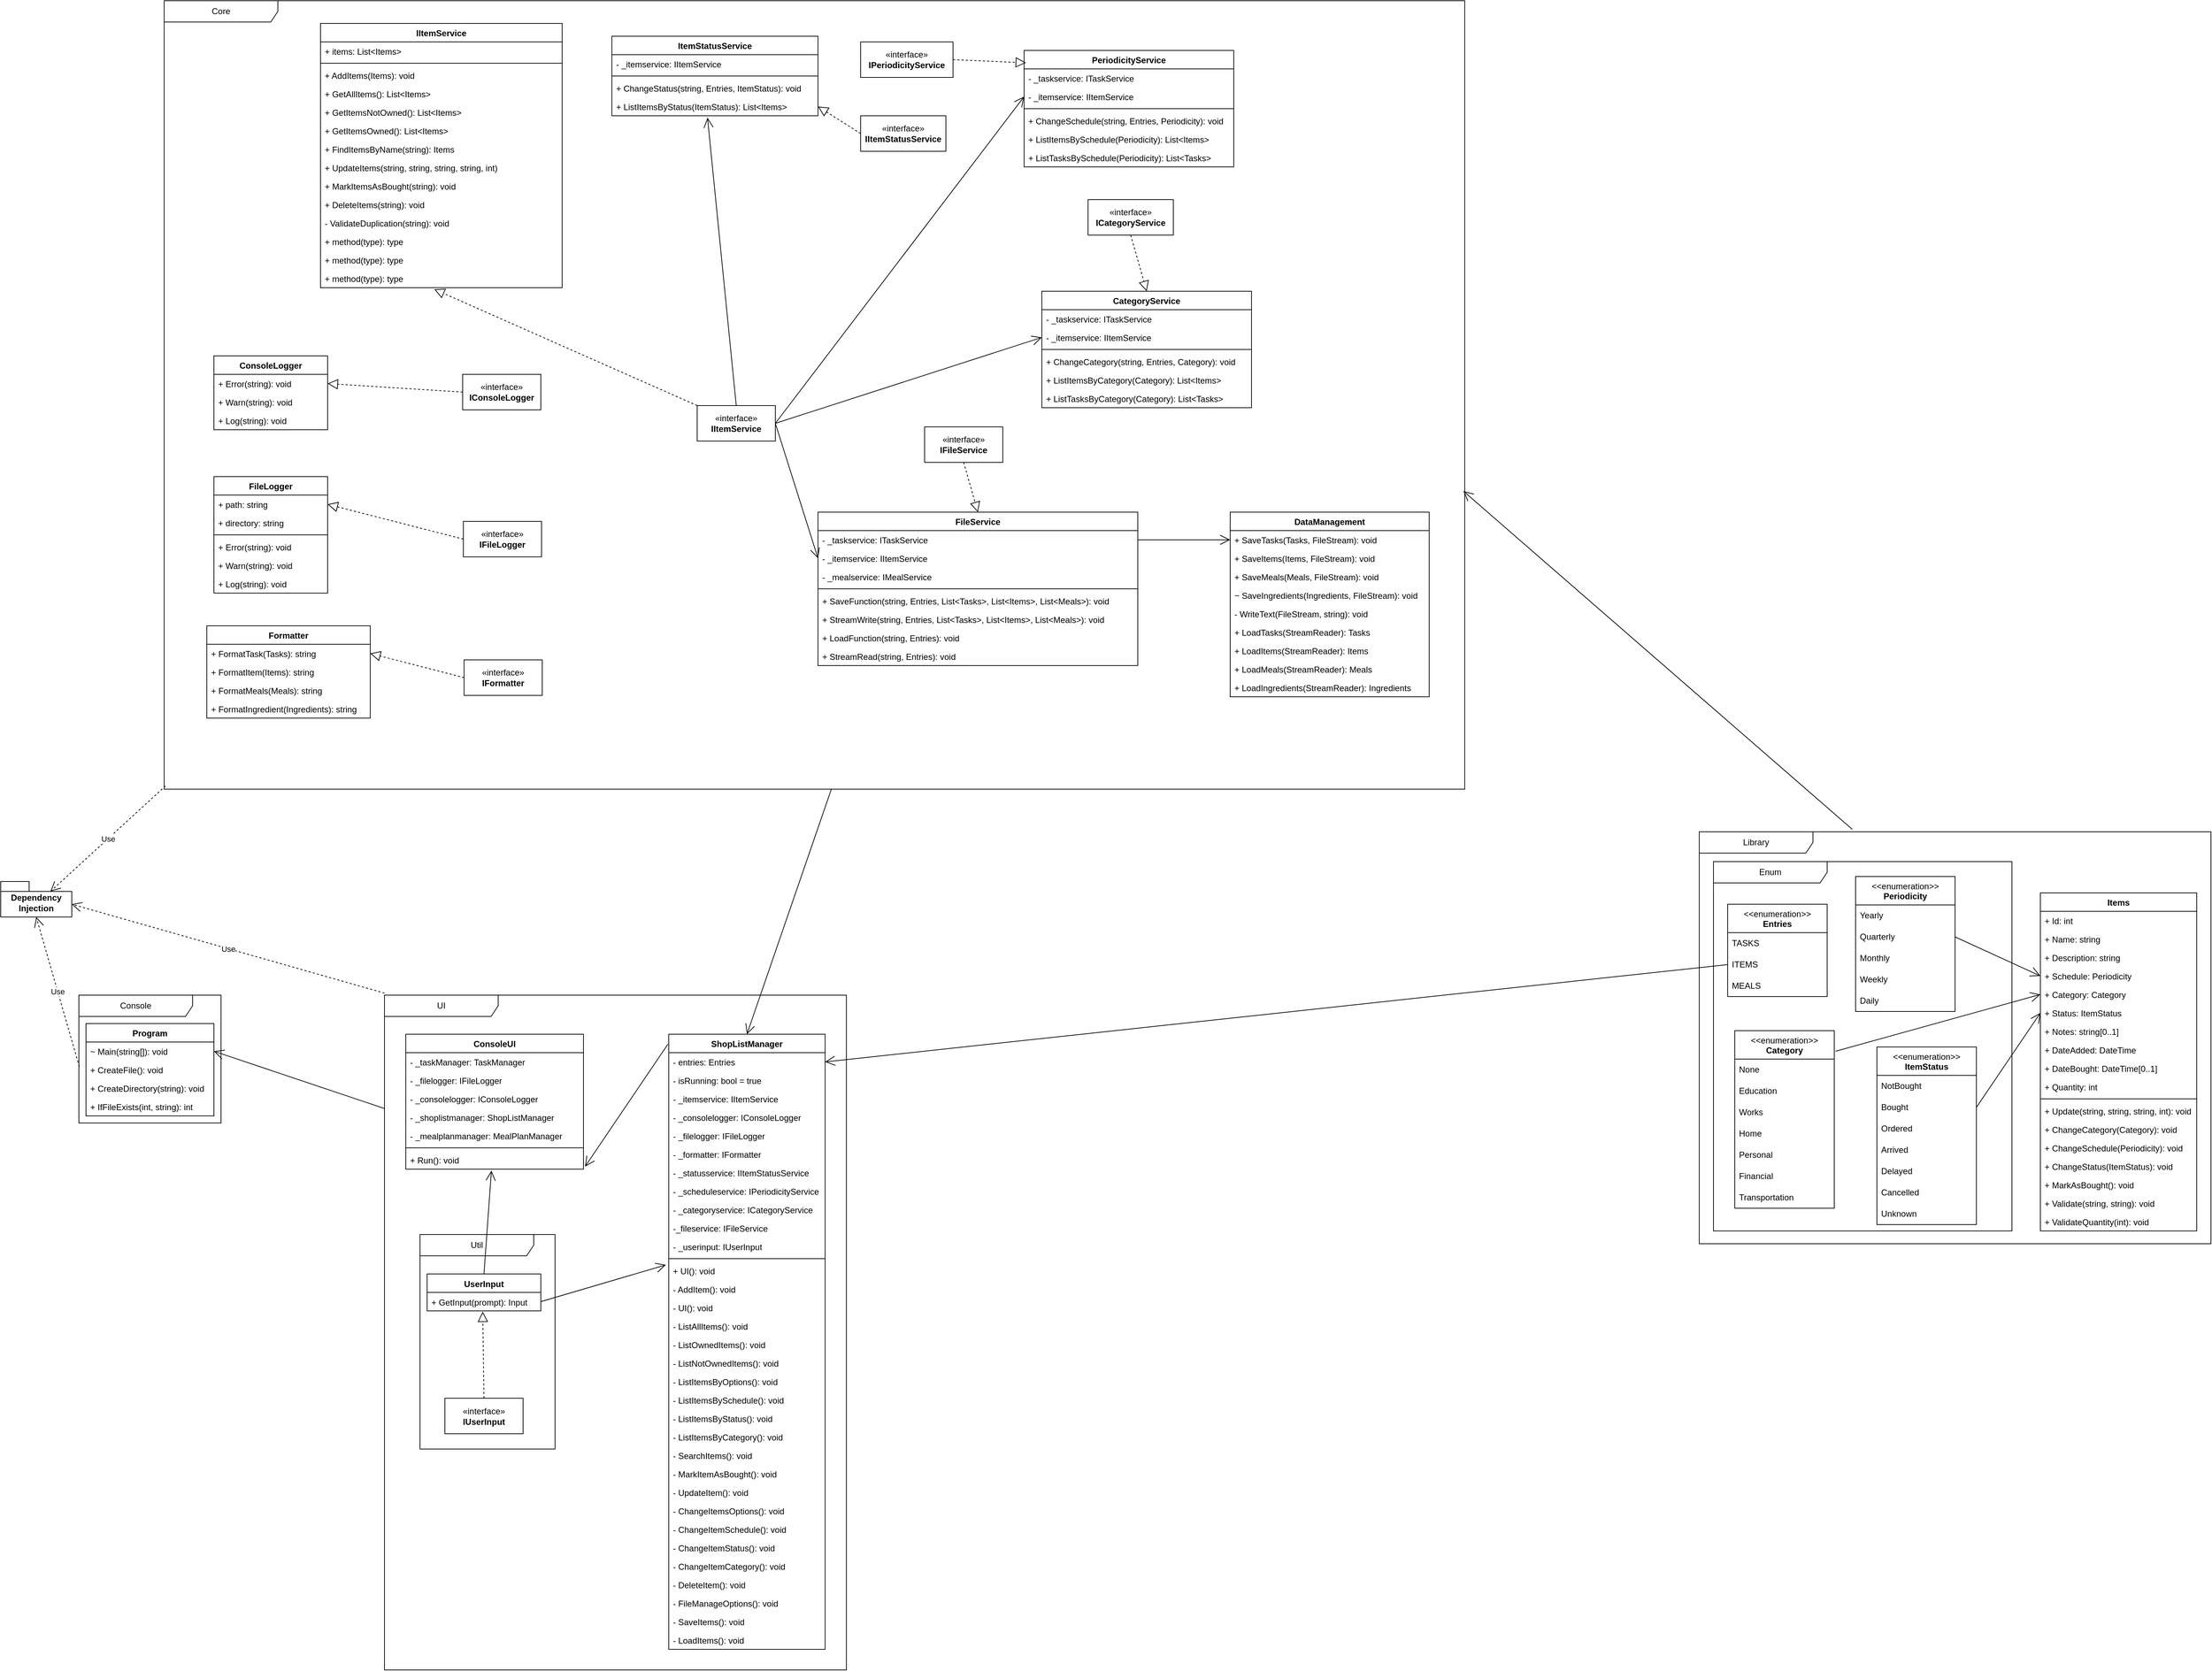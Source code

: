<mxfile version="28.0.9">
  <diagram name="Page-1" id="wiUKJy5VOoJKkjLlBzeI">
    <mxGraphModel dx="5124" dy="3368" grid="1" gridSize="10" guides="1" tooltips="1" connect="1" arrows="1" fold="1" page="1" pageScale="1" pageWidth="850" pageHeight="1100" math="0" shadow="0">
      <root>
        <mxCell id="0" />
        <mxCell id="1" parent="0" />
        <mxCell id="0TtTEm7br97XXdwqbVsj-1" value="Dependency Injection" style="shape=folder;fontStyle=1;spacingTop=10;tabWidth=40;tabHeight=14;tabPosition=left;html=1;whiteSpace=wrap;" vertex="1" parent="1">
          <mxGeometry x="180" y="690" width="100" height="50" as="geometry" />
        </mxCell>
        <mxCell id="0TtTEm7br97XXdwqbVsj-2" value="Console" style="shape=umlFrame;whiteSpace=wrap;html=1;pointerEvents=0;recursiveResize=0;container=1;collapsible=0;width=160;" vertex="1" parent="1">
          <mxGeometry x="290" y="850" width="200" height="180" as="geometry" />
        </mxCell>
        <mxCell id="0TtTEm7br97XXdwqbVsj-3" value="Program" style="swimlane;fontStyle=1;align=center;verticalAlign=top;childLayout=stackLayout;horizontal=1;startSize=26;horizontalStack=0;resizeParent=1;resizeParentMax=0;resizeLast=0;collapsible=1;marginBottom=0;whiteSpace=wrap;html=1;" vertex="1" parent="0TtTEm7br97XXdwqbVsj-2">
          <mxGeometry x="10" y="40" width="180" height="130" as="geometry" />
        </mxCell>
        <mxCell id="0TtTEm7br97XXdwqbVsj-6" value="~ Main(string[]): void" style="text;strokeColor=none;fillColor=none;align=left;verticalAlign=top;spacingLeft=4;spacingRight=4;overflow=hidden;rotatable=0;points=[[0,0.5],[1,0.5]];portConstraint=eastwest;whiteSpace=wrap;html=1;" vertex="1" parent="0TtTEm7br97XXdwqbVsj-3">
          <mxGeometry y="26" width="180" height="26" as="geometry" />
        </mxCell>
        <mxCell id="0TtTEm7br97XXdwqbVsj-7" value="+ CreateFile(): void" style="text;strokeColor=none;fillColor=none;align=left;verticalAlign=top;spacingLeft=4;spacingRight=4;overflow=hidden;rotatable=0;points=[[0,0.5],[1,0.5]];portConstraint=eastwest;whiteSpace=wrap;html=1;" vertex="1" parent="0TtTEm7br97XXdwqbVsj-3">
          <mxGeometry y="52" width="180" height="26" as="geometry" />
        </mxCell>
        <mxCell id="0TtTEm7br97XXdwqbVsj-8" value="+ CreateDirectory(string): void" style="text;strokeColor=none;fillColor=none;align=left;verticalAlign=top;spacingLeft=4;spacingRight=4;overflow=hidden;rotatable=0;points=[[0,0.5],[1,0.5]];portConstraint=eastwest;whiteSpace=wrap;html=1;" vertex="1" parent="0TtTEm7br97XXdwqbVsj-3">
          <mxGeometry y="78" width="180" height="26" as="geometry" />
        </mxCell>
        <mxCell id="0TtTEm7br97XXdwqbVsj-9" value="+ IfFileExists(int, string): int" style="text;strokeColor=none;fillColor=none;align=left;verticalAlign=top;spacingLeft=4;spacingRight=4;overflow=hidden;rotatable=0;points=[[0,0.5],[1,0.5]];portConstraint=eastwest;whiteSpace=wrap;html=1;" vertex="1" parent="0TtTEm7br97XXdwqbVsj-3">
          <mxGeometry y="104" width="180" height="26" as="geometry" />
        </mxCell>
        <mxCell id="0TtTEm7br97XXdwqbVsj-10" value="Use" style="endArrow=open;endSize=12;dashed=1;html=1;rounded=0;exitX=0.003;exitY=0.559;exitDx=0;exitDy=0;exitPerimeter=0;entryX=0.5;entryY=1;entryDx=0;entryDy=0;entryPerimeter=0;" edge="1" parent="1" source="0TtTEm7br97XXdwqbVsj-2" target="0TtTEm7br97XXdwqbVsj-1">
          <mxGeometry width="160" relative="1" as="geometry">
            <mxPoint x="310" y="870" as="sourcePoint" />
            <mxPoint x="470" y="870" as="targetPoint" />
          </mxGeometry>
        </mxCell>
        <mxCell id="0TtTEm7br97XXdwqbVsj-15" value="UI" style="shape=umlFrame;whiteSpace=wrap;html=1;pointerEvents=0;recursiveResize=0;container=1;collapsible=0;width=160;" vertex="1" parent="1">
          <mxGeometry x="720" y="850" width="650" height="950" as="geometry" />
        </mxCell>
        <mxCell id="0TtTEm7br97XXdwqbVsj-16" value="ConsoleUI" style="swimlane;fontStyle=1;align=center;verticalAlign=top;childLayout=stackLayout;horizontal=1;startSize=26;horizontalStack=0;resizeParent=1;resizeParentMax=0;resizeLast=0;collapsible=1;marginBottom=0;whiteSpace=wrap;html=1;" vertex="1" parent="0TtTEm7br97XXdwqbVsj-15">
          <mxGeometry x="30" y="55" width="250" height="190" as="geometry" />
        </mxCell>
        <mxCell id="0TtTEm7br97XXdwqbVsj-17" value="- _taskManager: TaskManager" style="text;strokeColor=none;fillColor=none;align=left;verticalAlign=top;spacingLeft=4;spacingRight=4;overflow=hidden;rotatable=0;points=[[0,0.5],[1,0.5]];portConstraint=eastwest;whiteSpace=wrap;html=1;" vertex="1" parent="0TtTEm7br97XXdwqbVsj-16">
          <mxGeometry y="26" width="250" height="26" as="geometry" />
        </mxCell>
        <mxCell id="0TtTEm7br97XXdwqbVsj-20" value="- _filelogger: IFileLogger" style="text;strokeColor=none;fillColor=none;align=left;verticalAlign=top;spacingLeft=4;spacingRight=4;overflow=hidden;rotatable=0;points=[[0,0.5],[1,0.5]];portConstraint=eastwest;whiteSpace=wrap;html=1;" vertex="1" parent="0TtTEm7br97XXdwqbVsj-16">
          <mxGeometry y="52" width="250" height="26" as="geometry" />
        </mxCell>
        <mxCell id="0TtTEm7br97XXdwqbVsj-23" value="- _consolelogger: IConsoleLogger" style="text;strokeColor=none;fillColor=none;align=left;verticalAlign=top;spacingLeft=4;spacingRight=4;overflow=hidden;rotatable=0;points=[[0,0.5],[1,0.5]];portConstraint=eastwest;whiteSpace=wrap;html=1;" vertex="1" parent="0TtTEm7br97XXdwqbVsj-16">
          <mxGeometry y="78" width="250" height="26" as="geometry" />
        </mxCell>
        <mxCell id="0TtTEm7br97XXdwqbVsj-22" value="- _shoplistmanager: ShopListManager" style="text;strokeColor=none;fillColor=none;align=left;verticalAlign=top;spacingLeft=4;spacingRight=4;overflow=hidden;rotatable=0;points=[[0,0.5],[1,0.5]];portConstraint=eastwest;whiteSpace=wrap;html=1;" vertex="1" parent="0TtTEm7br97XXdwqbVsj-16">
          <mxGeometry y="104" width="250" height="26" as="geometry" />
        </mxCell>
        <mxCell id="0TtTEm7br97XXdwqbVsj-21" value="- _mealplanmanager: MealPlanManager" style="text;strokeColor=none;fillColor=none;align=left;verticalAlign=top;spacingLeft=4;spacingRight=4;overflow=hidden;rotatable=0;points=[[0,0.5],[1,0.5]];portConstraint=eastwest;whiteSpace=wrap;html=1;" vertex="1" parent="0TtTEm7br97XXdwqbVsj-16">
          <mxGeometry y="130" width="250" height="26" as="geometry" />
        </mxCell>
        <mxCell id="0TtTEm7br97XXdwqbVsj-18" value="" style="line;strokeWidth=1;fillColor=none;align=left;verticalAlign=middle;spacingTop=-1;spacingLeft=3;spacingRight=3;rotatable=0;labelPosition=right;points=[];portConstraint=eastwest;strokeColor=inherit;" vertex="1" parent="0TtTEm7br97XXdwqbVsj-16">
          <mxGeometry y="156" width="250" height="8" as="geometry" />
        </mxCell>
        <mxCell id="0TtTEm7br97XXdwqbVsj-19" value="+ Run(): void" style="text;strokeColor=none;fillColor=none;align=left;verticalAlign=top;spacingLeft=4;spacingRight=4;overflow=hidden;rotatable=0;points=[[0,0.5],[1,0.5]];portConstraint=eastwest;whiteSpace=wrap;html=1;" vertex="1" parent="0TtTEm7br97XXdwqbVsj-16">
          <mxGeometry y="164" width="250" height="26" as="geometry" />
        </mxCell>
        <mxCell id="0TtTEm7br97XXdwqbVsj-30" value="ShopListManager" style="swimlane;fontStyle=1;align=center;verticalAlign=top;childLayout=stackLayout;horizontal=1;startSize=26;horizontalStack=0;resizeParent=1;resizeParentMax=0;resizeLast=0;collapsible=1;marginBottom=0;whiteSpace=wrap;html=1;" vertex="1" parent="0TtTEm7br97XXdwqbVsj-15">
          <mxGeometry x="400" y="55" width="220" height="866" as="geometry" />
        </mxCell>
        <mxCell id="0TtTEm7br97XXdwqbVsj-31" value="- entries: Entries" style="text;strokeColor=none;fillColor=none;align=left;verticalAlign=top;spacingLeft=4;spacingRight=4;overflow=hidden;rotatable=0;points=[[0,0.5],[1,0.5]];portConstraint=eastwest;whiteSpace=wrap;html=1;" vertex="1" parent="0TtTEm7br97XXdwqbVsj-30">
          <mxGeometry y="26" width="220" height="26" as="geometry" />
        </mxCell>
        <mxCell id="0TtTEm7br97XXdwqbVsj-34" value="- isRunning: bool = true" style="text;strokeColor=none;fillColor=none;align=left;verticalAlign=top;spacingLeft=4;spacingRight=4;overflow=hidden;rotatable=0;points=[[0,0.5],[1,0.5]];portConstraint=eastwest;whiteSpace=wrap;html=1;" vertex="1" parent="0TtTEm7br97XXdwqbVsj-30">
          <mxGeometry y="52" width="220" height="26" as="geometry" />
        </mxCell>
        <mxCell id="0TtTEm7br97XXdwqbVsj-41" value="- _itemservice: IItemService" style="text;strokeColor=none;fillColor=none;align=left;verticalAlign=top;spacingLeft=4;spacingRight=4;overflow=hidden;rotatable=0;points=[[0,0.5],[1,0.5]];portConstraint=eastwest;whiteSpace=wrap;html=1;" vertex="1" parent="0TtTEm7br97XXdwqbVsj-30">
          <mxGeometry y="78" width="220" height="26" as="geometry" />
        </mxCell>
        <mxCell id="0TtTEm7br97XXdwqbVsj-40" value="- _consolelogger: IConsoleLogger" style="text;strokeColor=none;fillColor=none;align=left;verticalAlign=top;spacingLeft=4;spacingRight=4;overflow=hidden;rotatable=0;points=[[0,0.5],[1,0.5]];portConstraint=eastwest;whiteSpace=wrap;html=1;" vertex="1" parent="0TtTEm7br97XXdwqbVsj-30">
          <mxGeometry y="104" width="220" height="26" as="geometry" />
        </mxCell>
        <mxCell id="0TtTEm7br97XXdwqbVsj-39" value="- _filelogger: IFileLogger" style="text;strokeColor=none;fillColor=none;align=left;verticalAlign=top;spacingLeft=4;spacingRight=4;overflow=hidden;rotatable=0;points=[[0,0.5],[1,0.5]];portConstraint=eastwest;whiteSpace=wrap;html=1;" vertex="1" parent="0TtTEm7br97XXdwqbVsj-30">
          <mxGeometry y="130" width="220" height="26" as="geometry" />
        </mxCell>
        <mxCell id="0TtTEm7br97XXdwqbVsj-37" value="- _formatter: IFormatter" style="text;strokeColor=none;fillColor=none;align=left;verticalAlign=top;spacingLeft=4;spacingRight=4;overflow=hidden;rotatable=0;points=[[0,0.5],[1,0.5]];portConstraint=eastwest;whiteSpace=wrap;html=1;" vertex="1" parent="0TtTEm7br97XXdwqbVsj-30">
          <mxGeometry y="156" width="220" height="26" as="geometry" />
        </mxCell>
        <mxCell id="0TtTEm7br97XXdwqbVsj-38" value="- _statusservice: IItemStatusService" style="text;strokeColor=none;fillColor=none;align=left;verticalAlign=top;spacingLeft=4;spacingRight=4;overflow=hidden;rotatable=0;points=[[0,0.5],[1,0.5]];portConstraint=eastwest;whiteSpace=wrap;html=1;" vertex="1" parent="0TtTEm7br97XXdwqbVsj-30">
          <mxGeometry y="182" width="220" height="26" as="geometry" />
        </mxCell>
        <mxCell id="0TtTEm7br97XXdwqbVsj-36" value="- _scheduleservice: IPeriodicityService" style="text;strokeColor=none;fillColor=none;align=left;verticalAlign=top;spacingLeft=4;spacingRight=4;overflow=hidden;rotatable=0;points=[[0,0.5],[1,0.5]];portConstraint=eastwest;whiteSpace=wrap;html=1;" vertex="1" parent="0TtTEm7br97XXdwqbVsj-30">
          <mxGeometry y="208" width="220" height="26" as="geometry" />
        </mxCell>
        <mxCell id="0TtTEm7br97XXdwqbVsj-42" value="- _categoryservice: ICategoryService" style="text;strokeColor=none;fillColor=none;align=left;verticalAlign=top;spacingLeft=4;spacingRight=4;overflow=hidden;rotatable=0;points=[[0,0.5],[1,0.5]];portConstraint=eastwest;whiteSpace=wrap;html=1;" vertex="1" parent="0TtTEm7br97XXdwqbVsj-30">
          <mxGeometry y="234" width="220" height="26" as="geometry" />
        </mxCell>
        <mxCell id="0TtTEm7br97XXdwqbVsj-43" value="-_fileservice: IFileService" style="text;strokeColor=none;fillColor=none;align=left;verticalAlign=top;spacingLeft=4;spacingRight=4;overflow=hidden;rotatable=0;points=[[0,0.5],[1,0.5]];portConstraint=eastwest;whiteSpace=wrap;html=1;" vertex="1" parent="0TtTEm7br97XXdwqbVsj-30">
          <mxGeometry y="260" width="220" height="26" as="geometry" />
        </mxCell>
        <mxCell id="0TtTEm7br97XXdwqbVsj-35" value="- _userinput: IUserInput" style="text;strokeColor=none;fillColor=none;align=left;verticalAlign=top;spacingLeft=4;spacingRight=4;overflow=hidden;rotatable=0;points=[[0,0.5],[1,0.5]];portConstraint=eastwest;whiteSpace=wrap;html=1;" vertex="1" parent="0TtTEm7br97XXdwqbVsj-30">
          <mxGeometry y="286" width="220" height="26" as="geometry" />
        </mxCell>
        <mxCell id="0TtTEm7br97XXdwqbVsj-32" value="" style="line;strokeWidth=1;fillColor=none;align=left;verticalAlign=middle;spacingTop=-1;spacingLeft=3;spacingRight=3;rotatable=0;labelPosition=right;points=[];portConstraint=eastwest;strokeColor=inherit;" vertex="1" parent="0TtTEm7br97XXdwqbVsj-30">
          <mxGeometry y="312" width="220" height="8" as="geometry" />
        </mxCell>
        <mxCell id="0TtTEm7br97XXdwqbVsj-33" value="+ UI(): void" style="text;strokeColor=none;fillColor=none;align=left;verticalAlign=top;spacingLeft=4;spacingRight=4;overflow=hidden;rotatable=0;points=[[0,0.5],[1,0.5]];portConstraint=eastwest;whiteSpace=wrap;html=1;" vertex="1" parent="0TtTEm7br97XXdwqbVsj-30">
          <mxGeometry y="320" width="220" height="26" as="geometry" />
        </mxCell>
        <mxCell id="0TtTEm7br97XXdwqbVsj-44" value="- AddItem(): void" style="text;strokeColor=none;fillColor=none;align=left;verticalAlign=top;spacingLeft=4;spacingRight=4;overflow=hidden;rotatable=0;points=[[0,0.5],[1,0.5]];portConstraint=eastwest;whiteSpace=wrap;html=1;" vertex="1" parent="0TtTEm7br97XXdwqbVsj-30">
          <mxGeometry y="346" width="220" height="26" as="geometry" />
        </mxCell>
        <mxCell id="0TtTEm7br97XXdwqbVsj-45" value="- UI(): void" style="text;strokeColor=none;fillColor=none;align=left;verticalAlign=top;spacingLeft=4;spacingRight=4;overflow=hidden;rotatable=0;points=[[0,0.5],[1,0.5]];portConstraint=eastwest;whiteSpace=wrap;html=1;" vertex="1" parent="0TtTEm7br97XXdwqbVsj-30">
          <mxGeometry y="372" width="220" height="26" as="geometry" />
        </mxCell>
        <mxCell id="0TtTEm7br97XXdwqbVsj-46" value="- ListAllItems(): void" style="text;strokeColor=none;fillColor=none;align=left;verticalAlign=top;spacingLeft=4;spacingRight=4;overflow=hidden;rotatable=0;points=[[0,0.5],[1,0.5]];portConstraint=eastwest;whiteSpace=wrap;html=1;" vertex="1" parent="0TtTEm7br97XXdwqbVsj-30">
          <mxGeometry y="398" width="220" height="26" as="geometry" />
        </mxCell>
        <mxCell id="0TtTEm7br97XXdwqbVsj-47" value="- ListOwnedItems(): void" style="text;strokeColor=none;fillColor=none;align=left;verticalAlign=top;spacingLeft=4;spacingRight=4;overflow=hidden;rotatable=0;points=[[0,0.5],[1,0.5]];portConstraint=eastwest;whiteSpace=wrap;html=1;" vertex="1" parent="0TtTEm7br97XXdwqbVsj-30">
          <mxGeometry y="424" width="220" height="26" as="geometry" />
        </mxCell>
        <mxCell id="0TtTEm7br97XXdwqbVsj-48" value="- ListNotOwnedItems(): void" style="text;strokeColor=none;fillColor=none;align=left;verticalAlign=top;spacingLeft=4;spacingRight=4;overflow=hidden;rotatable=0;points=[[0,0.5],[1,0.5]];portConstraint=eastwest;whiteSpace=wrap;html=1;" vertex="1" parent="0TtTEm7br97XXdwqbVsj-30">
          <mxGeometry y="450" width="220" height="26" as="geometry" />
        </mxCell>
        <mxCell id="0TtTEm7br97XXdwqbVsj-49" value="- ListItemsByOptions(): void" style="text;strokeColor=none;fillColor=none;align=left;verticalAlign=top;spacingLeft=4;spacingRight=4;overflow=hidden;rotatable=0;points=[[0,0.5],[1,0.5]];portConstraint=eastwest;whiteSpace=wrap;html=1;" vertex="1" parent="0TtTEm7br97XXdwqbVsj-30">
          <mxGeometry y="476" width="220" height="26" as="geometry" />
        </mxCell>
        <mxCell id="0TtTEm7br97XXdwqbVsj-50" value="- ListItemsBySchedule(): void" style="text;strokeColor=none;fillColor=none;align=left;verticalAlign=top;spacingLeft=4;spacingRight=4;overflow=hidden;rotatable=0;points=[[0,0.5],[1,0.5]];portConstraint=eastwest;whiteSpace=wrap;html=1;" vertex="1" parent="0TtTEm7br97XXdwqbVsj-30">
          <mxGeometry y="502" width="220" height="26" as="geometry" />
        </mxCell>
        <mxCell id="0TtTEm7br97XXdwqbVsj-51" value="- ListItemsByStatus(): void" style="text;strokeColor=none;fillColor=none;align=left;verticalAlign=top;spacingLeft=4;spacingRight=4;overflow=hidden;rotatable=0;points=[[0,0.5],[1,0.5]];portConstraint=eastwest;whiteSpace=wrap;html=1;" vertex="1" parent="0TtTEm7br97XXdwqbVsj-30">
          <mxGeometry y="528" width="220" height="26" as="geometry" />
        </mxCell>
        <mxCell id="0TtTEm7br97XXdwqbVsj-52" value="- ListItemsByCategory(): void" style="text;strokeColor=none;fillColor=none;align=left;verticalAlign=top;spacingLeft=4;spacingRight=4;overflow=hidden;rotatable=0;points=[[0,0.5],[1,0.5]];portConstraint=eastwest;whiteSpace=wrap;html=1;" vertex="1" parent="0TtTEm7br97XXdwqbVsj-30">
          <mxGeometry y="554" width="220" height="26" as="geometry" />
        </mxCell>
        <mxCell id="0TtTEm7br97XXdwqbVsj-53" value="- SearchItems(): void" style="text;strokeColor=none;fillColor=none;align=left;verticalAlign=top;spacingLeft=4;spacingRight=4;overflow=hidden;rotatable=0;points=[[0,0.5],[1,0.5]];portConstraint=eastwest;whiteSpace=wrap;html=1;" vertex="1" parent="0TtTEm7br97XXdwqbVsj-30">
          <mxGeometry y="580" width="220" height="26" as="geometry" />
        </mxCell>
        <mxCell id="0TtTEm7br97XXdwqbVsj-54" value="- MarkItemAsBought(): void" style="text;strokeColor=none;fillColor=none;align=left;verticalAlign=top;spacingLeft=4;spacingRight=4;overflow=hidden;rotatable=0;points=[[0,0.5],[1,0.5]];portConstraint=eastwest;whiteSpace=wrap;html=1;" vertex="1" parent="0TtTEm7br97XXdwqbVsj-30">
          <mxGeometry y="606" width="220" height="26" as="geometry" />
        </mxCell>
        <mxCell id="0TtTEm7br97XXdwqbVsj-55" value="- UpdateItem(): void" style="text;strokeColor=none;fillColor=none;align=left;verticalAlign=top;spacingLeft=4;spacingRight=4;overflow=hidden;rotatable=0;points=[[0,0.5],[1,0.5]];portConstraint=eastwest;whiteSpace=wrap;html=1;" vertex="1" parent="0TtTEm7br97XXdwqbVsj-30">
          <mxGeometry y="632" width="220" height="26" as="geometry" />
        </mxCell>
        <mxCell id="0TtTEm7br97XXdwqbVsj-56" value="- ChangeItemsOptions(): void" style="text;strokeColor=none;fillColor=none;align=left;verticalAlign=top;spacingLeft=4;spacingRight=4;overflow=hidden;rotatable=0;points=[[0,0.5],[1,0.5]];portConstraint=eastwest;whiteSpace=wrap;html=1;" vertex="1" parent="0TtTEm7br97XXdwqbVsj-30">
          <mxGeometry y="658" width="220" height="26" as="geometry" />
        </mxCell>
        <mxCell id="0TtTEm7br97XXdwqbVsj-57" value="- ChangeItemSchedule(): void" style="text;strokeColor=none;fillColor=none;align=left;verticalAlign=top;spacingLeft=4;spacingRight=4;overflow=hidden;rotatable=0;points=[[0,0.5],[1,0.5]];portConstraint=eastwest;whiteSpace=wrap;html=1;" vertex="1" parent="0TtTEm7br97XXdwqbVsj-30">
          <mxGeometry y="684" width="220" height="26" as="geometry" />
        </mxCell>
        <mxCell id="0TtTEm7br97XXdwqbVsj-58" value="- ChangeItemStatus(): void" style="text;strokeColor=none;fillColor=none;align=left;verticalAlign=top;spacingLeft=4;spacingRight=4;overflow=hidden;rotatable=0;points=[[0,0.5],[1,0.5]];portConstraint=eastwest;whiteSpace=wrap;html=1;" vertex="1" parent="0TtTEm7br97XXdwqbVsj-30">
          <mxGeometry y="710" width="220" height="26" as="geometry" />
        </mxCell>
        <mxCell id="0TtTEm7br97XXdwqbVsj-59" value="- ChangeItemCategory(): void" style="text;strokeColor=none;fillColor=none;align=left;verticalAlign=top;spacingLeft=4;spacingRight=4;overflow=hidden;rotatable=0;points=[[0,0.5],[1,0.5]];portConstraint=eastwest;whiteSpace=wrap;html=1;" vertex="1" parent="0TtTEm7br97XXdwqbVsj-30">
          <mxGeometry y="736" width="220" height="26" as="geometry" />
        </mxCell>
        <mxCell id="0TtTEm7br97XXdwqbVsj-60" value="- DeleteItem(): void" style="text;strokeColor=none;fillColor=none;align=left;verticalAlign=top;spacingLeft=4;spacingRight=4;overflow=hidden;rotatable=0;points=[[0,0.5],[1,0.5]];portConstraint=eastwest;whiteSpace=wrap;html=1;" vertex="1" parent="0TtTEm7br97XXdwqbVsj-30">
          <mxGeometry y="762" width="220" height="26" as="geometry" />
        </mxCell>
        <mxCell id="0TtTEm7br97XXdwqbVsj-61" value="- FileManageOptions(): void" style="text;strokeColor=none;fillColor=none;align=left;verticalAlign=top;spacingLeft=4;spacingRight=4;overflow=hidden;rotatable=0;points=[[0,0.5],[1,0.5]];portConstraint=eastwest;whiteSpace=wrap;html=1;" vertex="1" parent="0TtTEm7br97XXdwqbVsj-30">
          <mxGeometry y="788" width="220" height="26" as="geometry" />
        </mxCell>
        <mxCell id="0TtTEm7br97XXdwqbVsj-62" value="- SaveItems(): void" style="text;strokeColor=none;fillColor=none;align=left;verticalAlign=top;spacingLeft=4;spacingRight=4;overflow=hidden;rotatable=0;points=[[0,0.5],[1,0.5]];portConstraint=eastwest;whiteSpace=wrap;html=1;" vertex="1" parent="0TtTEm7br97XXdwqbVsj-30">
          <mxGeometry y="814" width="220" height="26" as="geometry" />
        </mxCell>
        <mxCell id="0TtTEm7br97XXdwqbVsj-63" value="- LoadItems(): void" style="text;strokeColor=none;fillColor=none;align=left;verticalAlign=top;spacingLeft=4;spacingRight=4;overflow=hidden;rotatable=0;points=[[0,0.5],[1,0.5]];portConstraint=eastwest;whiteSpace=wrap;html=1;" vertex="1" parent="0TtTEm7br97XXdwqbVsj-30">
          <mxGeometry y="840" width="220" height="26" as="geometry" />
        </mxCell>
        <mxCell id="0TtTEm7br97XXdwqbVsj-69" value="" style="endArrow=open;endFill=1;endSize=12;html=1;rounded=0;entryX=1.009;entryY=0.86;entryDx=0;entryDy=0;entryPerimeter=0;exitX=-0.005;exitY=0.016;exitDx=0;exitDy=0;exitPerimeter=0;" edge="1" parent="0TtTEm7br97XXdwqbVsj-15" source="0TtTEm7br97XXdwqbVsj-30" target="0TtTEm7br97XXdwqbVsj-19">
          <mxGeometry width="160" relative="1" as="geometry">
            <mxPoint x="150" y="520" as="sourcePoint" />
            <mxPoint x="310" y="520" as="targetPoint" />
          </mxGeometry>
        </mxCell>
        <mxCell id="0TtTEm7br97XXdwqbVsj-74" value="Util" style="shape=umlFrame;whiteSpace=wrap;html=1;pointerEvents=0;recursiveResize=0;container=1;collapsible=0;width=160;" vertex="1" parent="0TtTEm7br97XXdwqbVsj-15">
          <mxGeometry x="50" y="337" width="190" height="302" as="geometry" />
        </mxCell>
        <mxCell id="0TtTEm7br97XXdwqbVsj-65" value="UserInput" style="swimlane;fontStyle=1;align=center;verticalAlign=top;childLayout=stackLayout;horizontal=1;startSize=26;horizontalStack=0;resizeParent=1;resizeParentMax=0;resizeLast=0;collapsible=1;marginBottom=0;whiteSpace=wrap;html=1;" vertex="1" parent="0TtTEm7br97XXdwqbVsj-74">
          <mxGeometry x="10" y="55.5" width="160" height="52" as="geometry" />
        </mxCell>
        <mxCell id="0TtTEm7br97XXdwqbVsj-68" value="+ GetInput(prompt): Input" style="text;strokeColor=none;fillColor=none;align=left;verticalAlign=top;spacingLeft=4;spacingRight=4;overflow=hidden;rotatable=0;points=[[0,0.5],[1,0.5]];portConstraint=eastwest;whiteSpace=wrap;html=1;" vertex="1" parent="0TtTEm7br97XXdwqbVsj-65">
          <mxGeometry y="26" width="160" height="26" as="geometry" />
        </mxCell>
        <mxCell id="0TtTEm7br97XXdwqbVsj-73" value="" style="endArrow=block;dashed=1;endFill=0;endSize=12;html=1;rounded=0;entryX=0.489;entryY=1.038;entryDx=0;entryDy=0;entryPerimeter=0;exitX=0.5;exitY=0;exitDx=0;exitDy=0;" edge="1" parent="0TtTEm7br97XXdwqbVsj-74" source="0TtTEm7br97XXdwqbVsj-72" target="0TtTEm7br97XXdwqbVsj-68">
          <mxGeometry width="160" relative="1" as="geometry">
            <mxPoint x="5" y="185.5" as="sourcePoint" />
            <mxPoint x="165" y="185.5" as="targetPoint" />
          </mxGeometry>
        </mxCell>
        <mxCell id="0TtTEm7br97XXdwqbVsj-72" value="«interface»&lt;br&gt;&lt;b&gt;IUserInput&lt;/b&gt;" style="html=1;whiteSpace=wrap;" vertex="1" parent="0TtTEm7br97XXdwqbVsj-74">
          <mxGeometry x="35" y="230.5" width="110" height="50" as="geometry" />
        </mxCell>
        <mxCell id="0TtTEm7br97XXdwqbVsj-70" value="" style="endArrow=open;endFill=1;endSize=12;html=1;rounded=0;entryX=-0.018;entryY=0.181;entryDx=0;entryDy=0;entryPerimeter=0;exitX=1;exitY=0.75;exitDx=0;exitDy=0;" edge="1" parent="0TtTEm7br97XXdwqbVsj-15" source="0TtTEm7br97XXdwqbVsj-65" target="0TtTEm7br97XXdwqbVsj-33">
          <mxGeometry width="160" relative="1" as="geometry">
            <mxPoint x="409" y="79" as="sourcePoint" />
            <mxPoint x="292" y="251" as="targetPoint" />
          </mxGeometry>
        </mxCell>
        <mxCell id="0TtTEm7br97XXdwqbVsj-71" value="" style="endArrow=open;endFill=1;endSize=12;html=1;rounded=0;entryX=0.482;entryY=1.077;entryDx=0;entryDy=0;entryPerimeter=0;exitX=0.5;exitY=0;exitDx=0;exitDy=0;" edge="1" parent="0TtTEm7br97XXdwqbVsj-15" source="0TtTEm7br97XXdwqbVsj-65" target="0TtTEm7br97XXdwqbVsj-19">
          <mxGeometry width="160" relative="1" as="geometry">
            <mxPoint x="245" y="419" as="sourcePoint" />
            <mxPoint x="406" y="390" as="targetPoint" />
          </mxGeometry>
        </mxCell>
        <mxCell id="0TtTEm7br97XXdwqbVsj-25" value="" style="endArrow=open;endFill=1;endSize=12;html=1;rounded=0;entryX=1;entryY=0.5;entryDx=0;entryDy=0;exitX=0;exitY=0.168;exitDx=0;exitDy=0;exitPerimeter=0;" edge="1" parent="1" source="0TtTEm7br97XXdwqbVsj-15" target="0TtTEm7br97XXdwqbVsj-6">
          <mxGeometry width="160" relative="1" as="geometry">
            <mxPoint x="640" y="860" as="sourcePoint" />
            <mxPoint x="660" y="1080" as="targetPoint" />
          </mxGeometry>
        </mxCell>
        <mxCell id="0TtTEm7br97XXdwqbVsj-76" value="Core" style="shape=umlFrame;whiteSpace=wrap;html=1;pointerEvents=0;recursiveResize=0;container=1;collapsible=0;width=160;" vertex="1" parent="1">
          <mxGeometry x="410" y="-550" width="1830" height="1110" as="geometry" />
        </mxCell>
        <mxCell id="0TtTEm7br97XXdwqbVsj-77" value="IItemService" style="swimlane;fontStyle=1;align=center;verticalAlign=top;childLayout=stackLayout;horizontal=1;startSize=26;horizontalStack=0;resizeParent=1;resizeParentMax=0;resizeLast=0;collapsible=1;marginBottom=0;whiteSpace=wrap;html=1;" vertex="1" parent="0TtTEm7br97XXdwqbVsj-76">
          <mxGeometry x="220" y="32" width="340" height="372" as="geometry" />
        </mxCell>
        <mxCell id="0TtTEm7br97XXdwqbVsj-78" value="+ items: List&amp;lt;Items&amp;gt;" style="text;strokeColor=none;fillColor=none;align=left;verticalAlign=top;spacingLeft=4;spacingRight=4;overflow=hidden;rotatable=0;points=[[0,0.5],[1,0.5]];portConstraint=eastwest;whiteSpace=wrap;html=1;" vertex="1" parent="0TtTEm7br97XXdwqbVsj-77">
          <mxGeometry y="26" width="340" height="26" as="geometry" />
        </mxCell>
        <mxCell id="0TtTEm7br97XXdwqbVsj-79" value="" style="line;strokeWidth=1;fillColor=none;align=left;verticalAlign=middle;spacingTop=-1;spacingLeft=3;spacingRight=3;rotatable=0;labelPosition=right;points=[];portConstraint=eastwest;strokeColor=inherit;" vertex="1" parent="0TtTEm7br97XXdwqbVsj-77">
          <mxGeometry y="52" width="340" height="8" as="geometry" />
        </mxCell>
        <mxCell id="0TtTEm7br97XXdwqbVsj-80" value="+ AddItems(Items): void" style="text;strokeColor=none;fillColor=none;align=left;verticalAlign=top;spacingLeft=4;spacingRight=4;overflow=hidden;rotatable=0;points=[[0,0.5],[1,0.5]];portConstraint=eastwest;whiteSpace=wrap;html=1;" vertex="1" parent="0TtTEm7br97XXdwqbVsj-77">
          <mxGeometry y="60" width="340" height="26" as="geometry" />
        </mxCell>
        <mxCell id="0TtTEm7br97XXdwqbVsj-83" value="+ GetAllItems(): List&amp;lt;Items&amp;gt;" style="text;strokeColor=none;fillColor=none;align=left;verticalAlign=top;spacingLeft=4;spacingRight=4;overflow=hidden;rotatable=0;points=[[0,0.5],[1,0.5]];portConstraint=eastwest;whiteSpace=wrap;html=1;" vertex="1" parent="0TtTEm7br97XXdwqbVsj-77">
          <mxGeometry y="86" width="340" height="26" as="geometry" />
        </mxCell>
        <mxCell id="0TtTEm7br97XXdwqbVsj-84" value="+ GetItemsNotOwned(): List&amp;lt;Items&amp;gt;" style="text;strokeColor=none;fillColor=none;align=left;verticalAlign=top;spacingLeft=4;spacingRight=4;overflow=hidden;rotatable=0;points=[[0,0.5],[1,0.5]];portConstraint=eastwest;whiteSpace=wrap;html=1;" vertex="1" parent="0TtTEm7br97XXdwqbVsj-77">
          <mxGeometry y="112" width="340" height="26" as="geometry" />
        </mxCell>
        <mxCell id="0TtTEm7br97XXdwqbVsj-85" value="+ GetItemsOwned(): List&amp;lt;Items&amp;gt;" style="text;strokeColor=none;fillColor=none;align=left;verticalAlign=top;spacingLeft=4;spacingRight=4;overflow=hidden;rotatable=0;points=[[0,0.5],[1,0.5]];portConstraint=eastwest;whiteSpace=wrap;html=1;" vertex="1" parent="0TtTEm7br97XXdwqbVsj-77">
          <mxGeometry y="138" width="340" height="26" as="geometry" />
        </mxCell>
        <mxCell id="0TtTEm7br97XXdwqbVsj-86" value="+ FindItemsByName(string): Items" style="text;strokeColor=none;fillColor=none;align=left;verticalAlign=top;spacingLeft=4;spacingRight=4;overflow=hidden;rotatable=0;points=[[0,0.5],[1,0.5]];portConstraint=eastwest;whiteSpace=wrap;html=1;" vertex="1" parent="0TtTEm7br97XXdwqbVsj-77">
          <mxGeometry y="164" width="340" height="26" as="geometry" />
        </mxCell>
        <mxCell id="0TtTEm7br97XXdwqbVsj-87" value="+ UpdateItems(string, string, string, string, int)" style="text;strokeColor=none;fillColor=none;align=left;verticalAlign=top;spacingLeft=4;spacingRight=4;overflow=hidden;rotatable=0;points=[[0,0.5],[1,0.5]];portConstraint=eastwest;whiteSpace=wrap;html=1;" vertex="1" parent="0TtTEm7br97XXdwqbVsj-77">
          <mxGeometry y="190" width="340" height="26" as="geometry" />
        </mxCell>
        <mxCell id="0TtTEm7br97XXdwqbVsj-88" value="+ MarkItemsAsBought(string): void" style="text;strokeColor=none;fillColor=none;align=left;verticalAlign=top;spacingLeft=4;spacingRight=4;overflow=hidden;rotatable=0;points=[[0,0.5],[1,0.5]];portConstraint=eastwest;whiteSpace=wrap;html=1;" vertex="1" parent="0TtTEm7br97XXdwqbVsj-77">
          <mxGeometry y="216" width="340" height="26" as="geometry" />
        </mxCell>
        <mxCell id="0TtTEm7br97XXdwqbVsj-89" value="+ DeleteItems(string): void" style="text;strokeColor=none;fillColor=none;align=left;verticalAlign=top;spacingLeft=4;spacingRight=4;overflow=hidden;rotatable=0;points=[[0,0.5],[1,0.5]];portConstraint=eastwest;whiteSpace=wrap;html=1;" vertex="1" parent="0TtTEm7br97XXdwqbVsj-77">
          <mxGeometry y="242" width="340" height="26" as="geometry" />
        </mxCell>
        <mxCell id="0TtTEm7br97XXdwqbVsj-90" value="- ValidateDuplication(string): void" style="text;strokeColor=none;fillColor=none;align=left;verticalAlign=top;spacingLeft=4;spacingRight=4;overflow=hidden;rotatable=0;points=[[0,0.5],[1,0.5]];portConstraint=eastwest;whiteSpace=wrap;html=1;" vertex="1" parent="0TtTEm7br97XXdwqbVsj-77">
          <mxGeometry y="268" width="340" height="26" as="geometry" />
        </mxCell>
        <mxCell id="0TtTEm7br97XXdwqbVsj-91" value="+ method(type): type" style="text;strokeColor=none;fillColor=none;align=left;verticalAlign=top;spacingLeft=4;spacingRight=4;overflow=hidden;rotatable=0;points=[[0,0.5],[1,0.5]];portConstraint=eastwest;whiteSpace=wrap;html=1;" vertex="1" parent="0TtTEm7br97XXdwqbVsj-77">
          <mxGeometry y="294" width="340" height="26" as="geometry" />
        </mxCell>
        <mxCell id="0TtTEm7br97XXdwqbVsj-92" value="+ method(type): type" style="text;strokeColor=none;fillColor=none;align=left;verticalAlign=top;spacingLeft=4;spacingRight=4;overflow=hidden;rotatable=0;points=[[0,0.5],[1,0.5]];portConstraint=eastwest;whiteSpace=wrap;html=1;" vertex="1" parent="0TtTEm7br97XXdwqbVsj-77">
          <mxGeometry y="320" width="340" height="26" as="geometry" />
        </mxCell>
        <mxCell id="0TtTEm7br97XXdwqbVsj-93" value="+ method(type): type" style="text;strokeColor=none;fillColor=none;align=left;verticalAlign=top;spacingLeft=4;spacingRight=4;overflow=hidden;rotatable=0;points=[[0,0.5],[1,0.5]];portConstraint=eastwest;whiteSpace=wrap;html=1;" vertex="1" parent="0TtTEm7br97XXdwqbVsj-77">
          <mxGeometry y="346" width="340" height="26" as="geometry" />
        </mxCell>
        <mxCell id="0TtTEm7br97XXdwqbVsj-81" value="«interface»&lt;br&gt;&lt;b&gt;IItemService&lt;/b&gt;" style="html=1;whiteSpace=wrap;" vertex="1" parent="0TtTEm7br97XXdwqbVsj-76">
          <mxGeometry x="750" y="570" width="110" height="50" as="geometry" />
        </mxCell>
        <mxCell id="0TtTEm7br97XXdwqbVsj-94" value="" style="endArrow=block;dashed=1;endFill=0;endSize=12;html=1;rounded=0;entryX=0.471;entryY=1.087;entryDx=0;entryDy=0;exitX=0;exitY=0;exitDx=0;exitDy=0;entryPerimeter=0;" edge="1" parent="0TtTEm7br97XXdwqbVsj-76" source="0TtTEm7br97XXdwqbVsj-81" target="0TtTEm7br97XXdwqbVsj-93">
          <mxGeometry width="160" relative="1" as="geometry">
            <mxPoint x="350" y="460" as="sourcePoint" />
            <mxPoint x="190" y="460" as="targetPoint" />
          </mxGeometry>
        </mxCell>
        <mxCell id="0TtTEm7br97XXdwqbVsj-95" value="ItemStatusService" style="swimlane;fontStyle=1;align=center;verticalAlign=top;childLayout=stackLayout;horizontal=1;startSize=26;horizontalStack=0;resizeParent=1;resizeParentMax=0;resizeLast=0;collapsible=1;marginBottom=0;whiteSpace=wrap;html=1;" vertex="1" parent="0TtTEm7br97XXdwqbVsj-76">
          <mxGeometry x="630" y="50" width="290" height="112" as="geometry" />
        </mxCell>
        <mxCell id="0TtTEm7br97XXdwqbVsj-96" value="- _itemservice: IItemService" style="text;strokeColor=none;fillColor=none;align=left;verticalAlign=top;spacingLeft=4;spacingRight=4;overflow=hidden;rotatable=0;points=[[0,0.5],[1,0.5]];portConstraint=eastwest;whiteSpace=wrap;html=1;" vertex="1" parent="0TtTEm7br97XXdwqbVsj-95">
          <mxGeometry y="26" width="290" height="26" as="geometry" />
        </mxCell>
        <mxCell id="0TtTEm7br97XXdwqbVsj-97" value="" style="line;strokeWidth=1;fillColor=none;align=left;verticalAlign=middle;spacingTop=-1;spacingLeft=3;spacingRight=3;rotatable=0;labelPosition=right;points=[];portConstraint=eastwest;strokeColor=inherit;" vertex="1" parent="0TtTEm7br97XXdwqbVsj-95">
          <mxGeometry y="52" width="290" height="8" as="geometry" />
        </mxCell>
        <mxCell id="0TtTEm7br97XXdwqbVsj-98" value="+ ChangeStatus(string, Entries, ItemStatus): void" style="text;strokeColor=none;fillColor=none;align=left;verticalAlign=top;spacingLeft=4;spacingRight=4;overflow=hidden;rotatable=0;points=[[0,0.5],[1,0.5]];portConstraint=eastwest;whiteSpace=wrap;html=1;" vertex="1" parent="0TtTEm7br97XXdwqbVsj-95">
          <mxGeometry y="60" width="290" height="26" as="geometry" />
        </mxCell>
        <mxCell id="0TtTEm7br97XXdwqbVsj-100" value="+ ListItemsByStatus(ItemStatus): List&amp;lt;Items&amp;gt;" style="text;strokeColor=none;fillColor=none;align=left;verticalAlign=top;spacingLeft=4;spacingRight=4;overflow=hidden;rotatable=0;points=[[0,0.5],[1,0.5]];portConstraint=eastwest;whiteSpace=wrap;html=1;" vertex="1" parent="0TtTEm7br97XXdwqbVsj-95">
          <mxGeometry y="86" width="290" height="26" as="geometry" />
        </mxCell>
        <mxCell id="0TtTEm7br97XXdwqbVsj-102" value="" style="endArrow=open;endFill=1;endSize=12;html=1;rounded=0;entryX=0.464;entryY=1.103;entryDx=0;entryDy=0;entryPerimeter=0;exitX=0.5;exitY=0;exitDx=0;exitDy=0;" edge="1" parent="0TtTEm7br97XXdwqbVsj-76" source="0TtTEm7br97XXdwqbVsj-81" target="0TtTEm7br97XXdwqbVsj-100">
          <mxGeometry width="160" relative="1" as="geometry">
            <mxPoint x="805" y="570" as="sourcePoint" />
            <mxPoint x="820" y="230" as="targetPoint" />
          </mxGeometry>
        </mxCell>
        <mxCell id="0TtTEm7br97XXdwqbVsj-103" value="«interface»&lt;br&gt;&lt;b&gt;IItemStatusService&lt;/b&gt;" style="html=1;whiteSpace=wrap;" vertex="1" parent="0TtTEm7br97XXdwqbVsj-76">
          <mxGeometry x="980" y="162" width="120" height="50" as="geometry" />
        </mxCell>
        <mxCell id="0TtTEm7br97XXdwqbVsj-104" value="" style="endArrow=block;dashed=1;endFill=0;endSize=12;html=1;rounded=0;entryX=1;entryY=0.5;entryDx=0;entryDy=0;exitX=0;exitY=0.5;exitDx=0;exitDy=0;" edge="1" parent="0TtTEm7br97XXdwqbVsj-76" source="0TtTEm7br97XXdwqbVsj-103" target="0TtTEm7br97XXdwqbVsj-100">
          <mxGeometry width="160" relative="1" as="geometry">
            <mxPoint x="1520" y="334" as="sourcePoint" />
            <mxPoint x="1360" y="334" as="targetPoint" />
          </mxGeometry>
        </mxCell>
        <mxCell id="0TtTEm7br97XXdwqbVsj-105" value="PeriodicityService" style="swimlane;fontStyle=1;align=center;verticalAlign=top;childLayout=stackLayout;horizontal=1;startSize=26;horizontalStack=0;resizeParent=1;resizeParentMax=0;resizeLast=0;collapsible=1;marginBottom=0;whiteSpace=wrap;html=1;" vertex="1" parent="0TtTEm7br97XXdwqbVsj-76">
          <mxGeometry x="1210" y="70" width="295" height="164" as="geometry" />
        </mxCell>
        <mxCell id="0TtTEm7br97XXdwqbVsj-109" value="- _taskservice: ITaskService" style="text;strokeColor=none;fillColor=none;align=left;verticalAlign=top;spacingLeft=4;spacingRight=4;overflow=hidden;rotatable=0;points=[[0,0.5],[1,0.5]];portConstraint=eastwest;whiteSpace=wrap;html=1;" vertex="1" parent="0TtTEm7br97XXdwqbVsj-105">
          <mxGeometry y="26" width="295" height="26" as="geometry" />
        </mxCell>
        <mxCell id="0TtTEm7br97XXdwqbVsj-106" value="- _itemservice: IItemService" style="text;strokeColor=none;fillColor=none;align=left;verticalAlign=top;spacingLeft=4;spacingRight=4;overflow=hidden;rotatable=0;points=[[0,0.5],[1,0.5]];portConstraint=eastwest;whiteSpace=wrap;html=1;" vertex="1" parent="0TtTEm7br97XXdwqbVsj-105">
          <mxGeometry y="52" width="295" height="26" as="geometry" />
        </mxCell>
        <mxCell id="0TtTEm7br97XXdwqbVsj-107" value="" style="line;strokeWidth=1;fillColor=none;align=left;verticalAlign=middle;spacingTop=-1;spacingLeft=3;spacingRight=3;rotatable=0;labelPosition=right;points=[];portConstraint=eastwest;strokeColor=inherit;" vertex="1" parent="0TtTEm7br97XXdwqbVsj-105">
          <mxGeometry y="78" width="295" height="8" as="geometry" />
        </mxCell>
        <mxCell id="0TtTEm7br97XXdwqbVsj-108" value="+ ChangeSchedule(string, Entries, Periodicity): void" style="text;strokeColor=none;fillColor=none;align=left;verticalAlign=top;spacingLeft=4;spacingRight=4;overflow=hidden;rotatable=0;points=[[0,0.5],[1,0.5]];portConstraint=eastwest;whiteSpace=wrap;html=1;" vertex="1" parent="0TtTEm7br97XXdwqbVsj-105">
          <mxGeometry y="86" width="295" height="26" as="geometry" />
        </mxCell>
        <mxCell id="0TtTEm7br97XXdwqbVsj-110" value="+ ListItemsBySchedule(Periodicity): List&amp;lt;Items&amp;gt;" style="text;strokeColor=none;fillColor=none;align=left;verticalAlign=top;spacingLeft=4;spacingRight=4;overflow=hidden;rotatable=0;points=[[0,0.5],[1,0.5]];portConstraint=eastwest;whiteSpace=wrap;html=1;" vertex="1" parent="0TtTEm7br97XXdwqbVsj-105">
          <mxGeometry y="112" width="295" height="26" as="geometry" />
        </mxCell>
        <mxCell id="0TtTEm7br97XXdwqbVsj-111" value="+ ListTasksBySchedule(Periodicity): List&amp;lt;Tasks&amp;gt;" style="text;strokeColor=none;fillColor=none;align=left;verticalAlign=top;spacingLeft=4;spacingRight=4;overflow=hidden;rotatable=0;points=[[0,0.5],[1,0.5]];portConstraint=eastwest;whiteSpace=wrap;html=1;" vertex="1" parent="0TtTEm7br97XXdwqbVsj-105">
          <mxGeometry y="138" width="295" height="26" as="geometry" />
        </mxCell>
        <mxCell id="0TtTEm7br97XXdwqbVsj-113" value="" style="endArrow=open;endFill=1;endSize=12;html=1;rounded=0;entryX=0;entryY=0.5;entryDx=0;entryDy=0;exitX=1;exitY=0.5;exitDx=0;exitDy=0;" edge="1" parent="0TtTEm7br97XXdwqbVsj-76" source="0TtTEm7br97XXdwqbVsj-81" target="0TtTEm7br97XXdwqbVsj-106">
          <mxGeometry width="160" relative="1" as="geometry">
            <mxPoint x="870" y="605" as="sourcePoint" />
            <mxPoint x="775" y="175" as="targetPoint" />
          </mxGeometry>
        </mxCell>
        <mxCell id="0TtTEm7br97XXdwqbVsj-114" value="«interface»&lt;br&gt;&lt;b&gt;IPeriodicityService&lt;/b&gt;" style="html=1;whiteSpace=wrap;" vertex="1" parent="0TtTEm7br97XXdwqbVsj-76">
          <mxGeometry x="980" y="58" width="130" height="50" as="geometry" />
        </mxCell>
        <mxCell id="0TtTEm7br97XXdwqbVsj-115" value="" style="endArrow=block;dashed=1;endFill=0;endSize=12;html=1;rounded=0;entryX=0.009;entryY=0.106;entryDx=0;entryDy=0;exitX=1;exitY=0.5;exitDx=0;exitDy=0;entryPerimeter=0;" edge="1" parent="0TtTEm7br97XXdwqbVsj-76" source="0TtTEm7br97XXdwqbVsj-114" target="0TtTEm7br97XXdwqbVsj-105">
          <mxGeometry width="160" relative="1" as="geometry">
            <mxPoint x="990" y="197" as="sourcePoint" />
            <mxPoint x="930" y="159" as="targetPoint" />
          </mxGeometry>
        </mxCell>
        <mxCell id="0TtTEm7br97XXdwqbVsj-117" value="CategoryService" style="swimlane;fontStyle=1;align=center;verticalAlign=top;childLayout=stackLayout;horizontal=1;startSize=26;horizontalStack=0;resizeParent=1;resizeParentMax=0;resizeLast=0;collapsible=1;marginBottom=0;whiteSpace=wrap;html=1;" vertex="1" parent="0TtTEm7br97XXdwqbVsj-76">
          <mxGeometry x="1235" y="409" width="295" height="164" as="geometry" />
        </mxCell>
        <mxCell id="0TtTEm7br97XXdwqbVsj-118" value="- _taskservice: ITaskService" style="text;strokeColor=none;fillColor=none;align=left;verticalAlign=top;spacingLeft=4;spacingRight=4;overflow=hidden;rotatable=0;points=[[0,0.5],[1,0.5]];portConstraint=eastwest;whiteSpace=wrap;html=1;" vertex="1" parent="0TtTEm7br97XXdwqbVsj-117">
          <mxGeometry y="26" width="295" height="26" as="geometry" />
        </mxCell>
        <mxCell id="0TtTEm7br97XXdwqbVsj-122" value="- _itemservice: IItemService" style="text;strokeColor=none;fillColor=none;align=left;verticalAlign=top;spacingLeft=4;spacingRight=4;overflow=hidden;rotatable=0;points=[[0,0.5],[1,0.5]];portConstraint=eastwest;whiteSpace=wrap;html=1;" vertex="1" parent="0TtTEm7br97XXdwqbVsj-117">
          <mxGeometry y="52" width="295" height="26" as="geometry" />
        </mxCell>
        <mxCell id="0TtTEm7br97XXdwqbVsj-119" value="" style="line;strokeWidth=1;fillColor=none;align=left;verticalAlign=middle;spacingTop=-1;spacingLeft=3;spacingRight=3;rotatable=0;labelPosition=right;points=[];portConstraint=eastwest;strokeColor=inherit;" vertex="1" parent="0TtTEm7br97XXdwqbVsj-117">
          <mxGeometry y="78" width="295" height="8" as="geometry" />
        </mxCell>
        <mxCell id="0TtTEm7br97XXdwqbVsj-120" value="+ ChangeCategory(string, Entries, Category): void" style="text;strokeColor=none;fillColor=none;align=left;verticalAlign=top;spacingLeft=4;spacingRight=4;overflow=hidden;rotatable=0;points=[[0,0.5],[1,0.5]];portConstraint=eastwest;whiteSpace=wrap;html=1;" vertex="1" parent="0TtTEm7br97XXdwqbVsj-117">
          <mxGeometry y="86" width="295" height="26" as="geometry" />
        </mxCell>
        <mxCell id="0TtTEm7br97XXdwqbVsj-126" value="+ ListItemsByCategory(Category): List&amp;lt;Items&amp;gt;" style="text;strokeColor=none;fillColor=none;align=left;verticalAlign=top;spacingLeft=4;spacingRight=4;overflow=hidden;rotatable=0;points=[[0,0.5],[1,0.5]];portConstraint=eastwest;whiteSpace=wrap;html=1;" vertex="1" parent="0TtTEm7br97XXdwqbVsj-117">
          <mxGeometry y="112" width="295" height="26" as="geometry" />
        </mxCell>
        <mxCell id="0TtTEm7br97XXdwqbVsj-127" value="+ ListTasksByCategory(Category): List&amp;lt;Tasks&amp;gt;" style="text;strokeColor=none;fillColor=none;align=left;verticalAlign=top;spacingLeft=4;spacingRight=4;overflow=hidden;rotatable=0;points=[[0,0.5],[1,0.5]];portConstraint=eastwest;whiteSpace=wrap;html=1;" vertex="1" parent="0TtTEm7br97XXdwqbVsj-117">
          <mxGeometry y="138" width="295" height="26" as="geometry" />
        </mxCell>
        <mxCell id="0TtTEm7br97XXdwqbVsj-123" value="" style="endArrow=open;endFill=1;endSize=12;html=1;rounded=0;entryX=0;entryY=0.5;entryDx=0;entryDy=0;exitX=1;exitY=0.5;exitDx=0;exitDy=0;" edge="1" parent="0TtTEm7br97XXdwqbVsj-76" source="0TtTEm7br97XXdwqbVsj-81" target="0TtTEm7br97XXdwqbVsj-122">
          <mxGeometry width="160" relative="1" as="geometry">
            <mxPoint x="870" y="605" as="sourcePoint" />
            <mxPoint x="1220" y="145" as="targetPoint" />
          </mxGeometry>
        </mxCell>
        <mxCell id="0TtTEm7br97XXdwqbVsj-124" value="«interface»&lt;br&gt;&lt;b&gt;ICategoryService&lt;/b&gt;" style="html=1;whiteSpace=wrap;" vertex="1" parent="0TtTEm7br97XXdwqbVsj-76">
          <mxGeometry x="1300" y="280" width="120" height="50" as="geometry" />
        </mxCell>
        <mxCell id="0TtTEm7br97XXdwqbVsj-125" value="" style="endArrow=block;dashed=1;endFill=0;endSize=12;html=1;rounded=0;entryX=0.5;entryY=0;entryDx=0;entryDy=0;exitX=0.5;exitY=1;exitDx=0;exitDy=0;" edge="1" parent="0TtTEm7br97XXdwqbVsj-76" source="0TtTEm7br97XXdwqbVsj-124" target="0TtTEm7br97XXdwqbVsj-117">
          <mxGeometry width="160" relative="1" as="geometry">
            <mxPoint x="1340" y="610" as="sourcePoint" />
            <mxPoint x="1180" y="610" as="targetPoint" />
          </mxGeometry>
        </mxCell>
        <mxCell id="0TtTEm7br97XXdwqbVsj-128" value="FileService" style="swimlane;fontStyle=1;align=center;verticalAlign=top;childLayout=stackLayout;horizontal=1;startSize=26;horizontalStack=0;resizeParent=1;resizeParentMax=0;resizeLast=0;collapsible=1;marginBottom=0;whiteSpace=wrap;html=1;" vertex="1" parent="0TtTEm7br97XXdwqbVsj-76">
          <mxGeometry x="920" y="720" width="450" height="216" as="geometry" />
        </mxCell>
        <mxCell id="0TtTEm7br97XXdwqbVsj-129" value="- _taskservice: ITaskService" style="text;strokeColor=none;fillColor=none;align=left;verticalAlign=top;spacingLeft=4;spacingRight=4;overflow=hidden;rotatable=0;points=[[0,0.5],[1,0.5]];portConstraint=eastwest;whiteSpace=wrap;html=1;" vertex="1" parent="0TtTEm7br97XXdwqbVsj-128">
          <mxGeometry y="26" width="450" height="26" as="geometry" />
        </mxCell>
        <mxCell id="0TtTEm7br97XXdwqbVsj-132" value="- _itemservice: IItemService" style="text;strokeColor=none;fillColor=none;align=left;verticalAlign=top;spacingLeft=4;spacingRight=4;overflow=hidden;rotatable=0;points=[[0,0.5],[1,0.5]];portConstraint=eastwest;whiteSpace=wrap;html=1;" vertex="1" parent="0TtTEm7br97XXdwqbVsj-128">
          <mxGeometry y="52" width="450" height="26" as="geometry" />
        </mxCell>
        <mxCell id="0TtTEm7br97XXdwqbVsj-133" value="- _mealservice: IMealService" style="text;strokeColor=none;fillColor=none;align=left;verticalAlign=top;spacingLeft=4;spacingRight=4;overflow=hidden;rotatable=0;points=[[0,0.5],[1,0.5]];portConstraint=eastwest;whiteSpace=wrap;html=1;" vertex="1" parent="0TtTEm7br97XXdwqbVsj-128">
          <mxGeometry y="78" width="450" height="26" as="geometry" />
        </mxCell>
        <mxCell id="0TtTEm7br97XXdwqbVsj-130" value="" style="line;strokeWidth=1;fillColor=none;align=left;verticalAlign=middle;spacingTop=-1;spacingLeft=3;spacingRight=3;rotatable=0;labelPosition=right;points=[];portConstraint=eastwest;strokeColor=inherit;" vertex="1" parent="0TtTEm7br97XXdwqbVsj-128">
          <mxGeometry y="104" width="450" height="8" as="geometry" />
        </mxCell>
        <mxCell id="0TtTEm7br97XXdwqbVsj-131" value="+ SaveFunction(string, Entries, List&amp;lt;Tasks&amp;gt;, List&amp;lt;Items&amp;gt;, List&amp;lt;Meals&amp;gt;): void" style="text;strokeColor=none;fillColor=none;align=left;verticalAlign=top;spacingLeft=4;spacingRight=4;overflow=hidden;rotatable=0;points=[[0,0.5],[1,0.5]];portConstraint=eastwest;whiteSpace=wrap;html=1;" vertex="1" parent="0TtTEm7br97XXdwqbVsj-128">
          <mxGeometry y="112" width="450" height="26" as="geometry" />
        </mxCell>
        <mxCell id="0TtTEm7br97XXdwqbVsj-138" value="+ StreamWrite(string, Entries, List&amp;lt;Tasks&amp;gt;, List&amp;lt;Items&amp;gt;, List&amp;lt;Meals&amp;gt;): void" style="text;strokeColor=none;fillColor=none;align=left;verticalAlign=top;spacingLeft=4;spacingRight=4;overflow=hidden;rotatable=0;points=[[0,0.5],[1,0.5]];portConstraint=eastwest;whiteSpace=wrap;html=1;" vertex="1" parent="0TtTEm7br97XXdwqbVsj-128">
          <mxGeometry y="138" width="450" height="26" as="geometry" />
        </mxCell>
        <mxCell id="0TtTEm7br97XXdwqbVsj-139" value="+ LoadFunction(string, Entries): void" style="text;strokeColor=none;fillColor=none;align=left;verticalAlign=top;spacingLeft=4;spacingRight=4;overflow=hidden;rotatable=0;points=[[0,0.5],[1,0.5]];portConstraint=eastwest;whiteSpace=wrap;html=1;" vertex="1" parent="0TtTEm7br97XXdwqbVsj-128">
          <mxGeometry y="164" width="450" height="26" as="geometry" />
        </mxCell>
        <mxCell id="0TtTEm7br97XXdwqbVsj-140" value="+ StreamRead(string, Entries): void" style="text;strokeColor=none;fillColor=none;align=left;verticalAlign=top;spacingLeft=4;spacingRight=4;overflow=hidden;rotatable=0;points=[[0,0.5],[1,0.5]];portConstraint=eastwest;whiteSpace=wrap;html=1;" vertex="1" parent="0TtTEm7br97XXdwqbVsj-128">
          <mxGeometry y="190" width="450" height="26" as="geometry" />
        </mxCell>
        <mxCell id="0TtTEm7br97XXdwqbVsj-134" value="" style="endArrow=open;endFill=1;endSize=12;html=1;rounded=0;exitX=1;exitY=0.5;exitDx=0;exitDy=0;entryX=0;entryY=0.5;entryDx=0;entryDy=0;" edge="1" parent="0TtTEm7br97XXdwqbVsj-76" source="0TtTEm7br97XXdwqbVsj-81" target="0TtTEm7br97XXdwqbVsj-132">
          <mxGeometry width="160" relative="1" as="geometry">
            <mxPoint x="1020" y="740" as="sourcePoint" />
            <mxPoint x="1180" y="740" as="targetPoint" />
          </mxGeometry>
        </mxCell>
        <mxCell id="0TtTEm7br97XXdwqbVsj-136" value="«interface»&lt;br&gt;&lt;b&gt;IFileService&lt;/b&gt;" style="html=1;whiteSpace=wrap;" vertex="1" parent="0TtTEm7br97XXdwqbVsj-76">
          <mxGeometry x="1070" y="600" width="110" height="50" as="geometry" />
        </mxCell>
        <mxCell id="0TtTEm7br97XXdwqbVsj-137" value="" style="endArrow=block;dashed=1;endFill=0;endSize=12;html=1;rounded=0;entryX=0.5;entryY=0;entryDx=0;entryDy=0;exitX=0.5;exitY=1;exitDx=0;exitDy=0;" edge="1" parent="0TtTEm7br97XXdwqbVsj-76" source="0TtTEm7br97XXdwqbVsj-136" target="0TtTEm7br97XXdwqbVsj-128">
          <mxGeometry width="160" relative="1" as="geometry">
            <mxPoint x="1270" y="870" as="sourcePoint" />
            <mxPoint x="1110" y="870" as="targetPoint" />
          </mxGeometry>
        </mxCell>
        <mxCell id="0TtTEm7br97XXdwqbVsj-141" value="DataManagement" style="swimlane;fontStyle=1;align=center;verticalAlign=top;childLayout=stackLayout;horizontal=1;startSize=26;horizontalStack=0;resizeParent=1;resizeParentMax=0;resizeLast=0;collapsible=1;marginBottom=0;whiteSpace=wrap;html=1;" vertex="1" parent="0TtTEm7br97XXdwqbVsj-76">
          <mxGeometry x="1500" y="720" width="280" height="260" as="geometry" />
        </mxCell>
        <mxCell id="0TtTEm7br97XXdwqbVsj-144" value="+ SaveTasks(Tasks, FileStream): void" style="text;strokeColor=none;fillColor=none;align=left;verticalAlign=top;spacingLeft=4;spacingRight=4;overflow=hidden;rotatable=0;points=[[0,0.5],[1,0.5]];portConstraint=eastwest;whiteSpace=wrap;html=1;" vertex="1" parent="0TtTEm7br97XXdwqbVsj-141">
          <mxGeometry y="26" width="280" height="26" as="geometry" />
        </mxCell>
        <mxCell id="0TtTEm7br97XXdwqbVsj-152" value="+ SaveItems(Items, FileStream): void" style="text;strokeColor=none;fillColor=none;align=left;verticalAlign=top;spacingLeft=4;spacingRight=4;overflow=hidden;rotatable=0;points=[[0,0.5],[1,0.5]];portConstraint=eastwest;whiteSpace=wrap;html=1;" vertex="1" parent="0TtTEm7br97XXdwqbVsj-141">
          <mxGeometry y="52" width="280" height="26" as="geometry" />
        </mxCell>
        <mxCell id="0TtTEm7br97XXdwqbVsj-153" value="+ SaveMeals(Meals, FileStream): void" style="text;strokeColor=none;fillColor=none;align=left;verticalAlign=top;spacingLeft=4;spacingRight=4;overflow=hidden;rotatable=0;points=[[0,0.5],[1,0.5]];portConstraint=eastwest;whiteSpace=wrap;html=1;" vertex="1" parent="0TtTEm7br97XXdwqbVsj-141">
          <mxGeometry y="78" width="280" height="26" as="geometry" />
        </mxCell>
        <mxCell id="0TtTEm7br97XXdwqbVsj-158" value="~ SaveIngredients(Ingredients, FileStream): void" style="text;strokeColor=none;fillColor=none;align=left;verticalAlign=top;spacingLeft=4;spacingRight=4;overflow=hidden;rotatable=0;points=[[0,0.5],[1,0.5]];portConstraint=eastwest;whiteSpace=wrap;html=1;" vertex="1" parent="0TtTEm7br97XXdwqbVsj-141">
          <mxGeometry y="104" width="280" height="26" as="geometry" />
        </mxCell>
        <mxCell id="0TtTEm7br97XXdwqbVsj-159" value="- WriteText(FileStream, string): void" style="text;strokeColor=none;fillColor=none;align=left;verticalAlign=top;spacingLeft=4;spacingRight=4;overflow=hidden;rotatable=0;points=[[0,0.5],[1,0.5]];portConstraint=eastwest;whiteSpace=wrap;html=1;" vertex="1" parent="0TtTEm7br97XXdwqbVsj-141">
          <mxGeometry y="130" width="280" height="26" as="geometry" />
        </mxCell>
        <mxCell id="0TtTEm7br97XXdwqbVsj-160" value="+ LoadTasks(StreamReader): Tasks" style="text;strokeColor=none;fillColor=none;align=left;verticalAlign=top;spacingLeft=4;spacingRight=4;overflow=hidden;rotatable=0;points=[[0,0.5],[1,0.5]];portConstraint=eastwest;whiteSpace=wrap;html=1;" vertex="1" parent="0TtTEm7br97XXdwqbVsj-141">
          <mxGeometry y="156" width="280" height="26" as="geometry" />
        </mxCell>
        <mxCell id="0TtTEm7br97XXdwqbVsj-161" value="+ LoadItems(StreamReader): Items" style="text;strokeColor=none;fillColor=none;align=left;verticalAlign=top;spacingLeft=4;spacingRight=4;overflow=hidden;rotatable=0;points=[[0,0.5],[1,0.5]];portConstraint=eastwest;whiteSpace=wrap;html=1;" vertex="1" parent="0TtTEm7br97XXdwqbVsj-141">
          <mxGeometry y="182" width="280" height="26" as="geometry" />
        </mxCell>
        <mxCell id="0TtTEm7br97XXdwqbVsj-162" value="+ LoadMeals(StreamReader): Meals" style="text;strokeColor=none;fillColor=none;align=left;verticalAlign=top;spacingLeft=4;spacingRight=4;overflow=hidden;rotatable=0;points=[[0,0.5],[1,0.5]];portConstraint=eastwest;whiteSpace=wrap;html=1;" vertex="1" parent="0TtTEm7br97XXdwqbVsj-141">
          <mxGeometry y="208" width="280" height="26" as="geometry" />
        </mxCell>
        <mxCell id="0TtTEm7br97XXdwqbVsj-163" value="+ LoadIngredients(StreamReader): Ingredients" style="text;strokeColor=none;fillColor=none;align=left;verticalAlign=top;spacingLeft=4;spacingRight=4;overflow=hidden;rotatable=0;points=[[0,0.5],[1,0.5]];portConstraint=eastwest;whiteSpace=wrap;html=1;" vertex="1" parent="0TtTEm7br97XXdwqbVsj-141">
          <mxGeometry y="234" width="280" height="26" as="geometry" />
        </mxCell>
        <mxCell id="0TtTEm7br97XXdwqbVsj-145" value="" style="endArrow=open;endFill=1;endSize=12;html=1;rounded=0;exitX=1;exitY=0.5;exitDx=0;exitDy=0;entryX=0;entryY=0.5;entryDx=0;entryDy=0;" edge="1" parent="0TtTEm7br97XXdwqbVsj-76" source="0TtTEm7br97XXdwqbVsj-129" target="0TtTEm7br97XXdwqbVsj-144">
          <mxGeometry width="160" relative="1" as="geometry">
            <mxPoint x="1390" y="860" as="sourcePoint" />
            <mxPoint x="1520" y="759" as="targetPoint" />
          </mxGeometry>
        </mxCell>
        <mxCell id="0TtTEm7br97XXdwqbVsj-164" value="Formatter" style="swimlane;fontStyle=1;align=center;verticalAlign=top;childLayout=stackLayout;horizontal=1;startSize=26;horizontalStack=0;resizeParent=1;resizeParentMax=0;resizeLast=0;collapsible=1;marginBottom=0;whiteSpace=wrap;html=1;" vertex="1" parent="0TtTEm7br97XXdwqbVsj-76">
          <mxGeometry x="60" y="880" width="230" height="130" as="geometry" />
        </mxCell>
        <mxCell id="0TtTEm7br97XXdwqbVsj-167" value="+ FormatTask(Tasks): string" style="text;strokeColor=none;fillColor=none;align=left;verticalAlign=top;spacingLeft=4;spacingRight=4;overflow=hidden;rotatable=0;points=[[0,0.5],[1,0.5]];portConstraint=eastwest;whiteSpace=wrap;html=1;" vertex="1" parent="0TtTEm7br97XXdwqbVsj-164">
          <mxGeometry y="26" width="230" height="26" as="geometry" />
        </mxCell>
        <mxCell id="0TtTEm7br97XXdwqbVsj-183" value="+ FormatItem(Items): string" style="text;strokeColor=none;fillColor=none;align=left;verticalAlign=top;spacingLeft=4;spacingRight=4;overflow=hidden;rotatable=0;points=[[0,0.5],[1,0.5]];portConstraint=eastwest;whiteSpace=wrap;html=1;" vertex="1" parent="0TtTEm7br97XXdwqbVsj-164">
          <mxGeometry y="52" width="230" height="26" as="geometry" />
        </mxCell>
        <mxCell id="0TtTEm7br97XXdwqbVsj-184" value="+ FormatMeals(Meals): string" style="text;strokeColor=none;fillColor=none;align=left;verticalAlign=top;spacingLeft=4;spacingRight=4;overflow=hidden;rotatable=0;points=[[0,0.5],[1,0.5]];portConstraint=eastwest;whiteSpace=wrap;html=1;" vertex="1" parent="0TtTEm7br97XXdwqbVsj-164">
          <mxGeometry y="78" width="230" height="26" as="geometry" />
        </mxCell>
        <mxCell id="0TtTEm7br97XXdwqbVsj-185" value="+ FormatIngredient(Ingredients): string" style="text;strokeColor=none;fillColor=none;align=left;verticalAlign=top;spacingLeft=4;spacingRight=4;overflow=hidden;rotatable=0;points=[[0,0.5],[1,0.5]];portConstraint=eastwest;whiteSpace=wrap;html=1;" vertex="1" parent="0TtTEm7br97XXdwqbVsj-164">
          <mxGeometry y="104" width="230" height="26" as="geometry" />
        </mxCell>
        <mxCell id="0TtTEm7br97XXdwqbVsj-168" value="FileLogger" style="swimlane;fontStyle=1;align=center;verticalAlign=top;childLayout=stackLayout;horizontal=1;startSize=26;horizontalStack=0;resizeParent=1;resizeParentMax=0;resizeLast=0;collapsible=1;marginBottom=0;whiteSpace=wrap;html=1;" vertex="1" parent="0TtTEm7br97XXdwqbVsj-76">
          <mxGeometry x="70" y="670" width="160" height="164" as="geometry" />
        </mxCell>
        <mxCell id="0TtTEm7br97XXdwqbVsj-169" value="+ path: string" style="text;strokeColor=none;fillColor=none;align=left;verticalAlign=top;spacingLeft=4;spacingRight=4;overflow=hidden;rotatable=0;points=[[0,0.5],[1,0.5]];portConstraint=eastwest;whiteSpace=wrap;html=1;" vertex="1" parent="0TtTEm7br97XXdwqbVsj-168">
          <mxGeometry y="26" width="160" height="26" as="geometry" />
        </mxCell>
        <mxCell id="0TtTEm7br97XXdwqbVsj-180" value="+ directory: string" style="text;strokeColor=none;fillColor=none;align=left;verticalAlign=top;spacingLeft=4;spacingRight=4;overflow=hidden;rotatable=0;points=[[0,0.5],[1,0.5]];portConstraint=eastwest;whiteSpace=wrap;html=1;" vertex="1" parent="0TtTEm7br97XXdwqbVsj-168">
          <mxGeometry y="52" width="160" height="26" as="geometry" />
        </mxCell>
        <mxCell id="0TtTEm7br97XXdwqbVsj-170" value="" style="line;strokeWidth=1;fillColor=none;align=left;verticalAlign=middle;spacingTop=-1;spacingLeft=3;spacingRight=3;rotatable=0;labelPosition=right;points=[];portConstraint=eastwest;strokeColor=inherit;" vertex="1" parent="0TtTEm7br97XXdwqbVsj-168">
          <mxGeometry y="78" width="160" height="8" as="geometry" />
        </mxCell>
        <mxCell id="0TtTEm7br97XXdwqbVsj-171" value="+ Error(string): void" style="text;strokeColor=none;fillColor=none;align=left;verticalAlign=top;spacingLeft=4;spacingRight=4;overflow=hidden;rotatable=0;points=[[0,0.5],[1,0.5]];portConstraint=eastwest;whiteSpace=wrap;html=1;" vertex="1" parent="0TtTEm7br97XXdwqbVsj-168">
          <mxGeometry y="86" width="160" height="26" as="geometry" />
        </mxCell>
        <mxCell id="0TtTEm7br97XXdwqbVsj-181" value="+ Warn(string): void" style="text;strokeColor=none;fillColor=none;align=left;verticalAlign=top;spacingLeft=4;spacingRight=4;overflow=hidden;rotatable=0;points=[[0,0.5],[1,0.5]];portConstraint=eastwest;whiteSpace=wrap;html=1;" vertex="1" parent="0TtTEm7br97XXdwqbVsj-168">
          <mxGeometry y="112" width="160" height="26" as="geometry" />
        </mxCell>
        <mxCell id="0TtTEm7br97XXdwqbVsj-182" value="+ Log(string): void" style="text;strokeColor=none;fillColor=none;align=left;verticalAlign=top;spacingLeft=4;spacingRight=4;overflow=hidden;rotatable=0;points=[[0,0.5],[1,0.5]];portConstraint=eastwest;whiteSpace=wrap;html=1;" vertex="1" parent="0TtTEm7br97XXdwqbVsj-168">
          <mxGeometry y="138" width="160" height="26" as="geometry" />
        </mxCell>
        <mxCell id="0TtTEm7br97XXdwqbVsj-172" value="ConsoleLogger" style="swimlane;fontStyle=1;align=center;verticalAlign=top;childLayout=stackLayout;horizontal=1;startSize=26;horizontalStack=0;resizeParent=1;resizeParentMax=0;resizeLast=0;collapsible=1;marginBottom=0;whiteSpace=wrap;html=1;" vertex="1" parent="0TtTEm7br97XXdwqbVsj-76">
          <mxGeometry x="70" y="500" width="160" height="104" as="geometry" />
        </mxCell>
        <mxCell id="0TtTEm7br97XXdwqbVsj-175" value="+ Error(string): void" style="text;strokeColor=none;fillColor=none;align=left;verticalAlign=top;spacingLeft=4;spacingRight=4;overflow=hidden;rotatable=0;points=[[0,0.5],[1,0.5]];portConstraint=eastwest;whiteSpace=wrap;html=1;" vertex="1" parent="0TtTEm7br97XXdwqbVsj-172">
          <mxGeometry y="26" width="160" height="26" as="geometry" />
        </mxCell>
        <mxCell id="0TtTEm7br97XXdwqbVsj-176" value="+ Warn(string): void" style="text;strokeColor=none;fillColor=none;align=left;verticalAlign=top;spacingLeft=4;spacingRight=4;overflow=hidden;rotatable=0;points=[[0,0.5],[1,0.5]];portConstraint=eastwest;whiteSpace=wrap;html=1;" vertex="1" parent="0TtTEm7br97XXdwqbVsj-172">
          <mxGeometry y="52" width="160" height="26" as="geometry" />
        </mxCell>
        <mxCell id="0TtTEm7br97XXdwqbVsj-177" value="+ Log(string): void" style="text;strokeColor=none;fillColor=none;align=left;verticalAlign=top;spacingLeft=4;spacingRight=4;overflow=hidden;rotatable=0;points=[[0,0.5],[1,0.5]];portConstraint=eastwest;whiteSpace=wrap;html=1;" vertex="1" parent="0TtTEm7br97XXdwqbVsj-172">
          <mxGeometry y="78" width="160" height="26" as="geometry" />
        </mxCell>
        <mxCell id="0TtTEm7br97XXdwqbVsj-186" value="«interface»&lt;br&gt;&lt;b&gt;IConsoleLogger&lt;/b&gt;" style="html=1;whiteSpace=wrap;" vertex="1" parent="0TtTEm7br97XXdwqbVsj-76">
          <mxGeometry x="420" y="526" width="110" height="50" as="geometry" />
        </mxCell>
        <mxCell id="0TtTEm7br97XXdwqbVsj-187" value="«interface»&lt;br&gt;&lt;b&gt;IFileLogger&lt;/b&gt;" style="html=1;whiteSpace=wrap;" vertex="1" parent="0TtTEm7br97XXdwqbVsj-76">
          <mxGeometry x="421" y="733" width="110" height="50" as="geometry" />
        </mxCell>
        <mxCell id="0TtTEm7br97XXdwqbVsj-188" value="«interface»&lt;br&gt;&lt;b&gt;IFormatter&lt;/b&gt;" style="html=1;whiteSpace=wrap;" vertex="1" parent="0TtTEm7br97XXdwqbVsj-76">
          <mxGeometry x="422" y="928" width="110" height="50" as="geometry" />
        </mxCell>
        <mxCell id="0TtTEm7br97XXdwqbVsj-189" value="" style="endArrow=block;dashed=1;endFill=0;endSize=12;html=1;rounded=0;exitX=0;exitY=0.5;exitDx=0;exitDy=0;entryX=1;entryY=0.5;entryDx=0;entryDy=0;" edge="1" parent="0TtTEm7br97XXdwqbVsj-76" source="0TtTEm7br97XXdwqbVsj-186" target="0TtTEm7br97XXdwqbVsj-175">
          <mxGeometry width="160" relative="1" as="geometry">
            <mxPoint x="420" y="670" as="sourcePoint" />
            <mxPoint x="260" y="670" as="targetPoint" />
          </mxGeometry>
        </mxCell>
        <mxCell id="0TtTEm7br97XXdwqbVsj-190" value="" style="endArrow=block;dashed=1;endFill=0;endSize=12;html=1;rounded=0;exitX=0;exitY=0.5;exitDx=0;exitDy=0;entryX=1;entryY=0.5;entryDx=0;entryDy=0;" edge="1" parent="0TtTEm7br97XXdwqbVsj-76" source="0TtTEm7br97XXdwqbVsj-187" target="0TtTEm7br97XXdwqbVsj-169">
          <mxGeometry width="160" relative="1" as="geometry">
            <mxPoint x="430" y="561" as="sourcePoint" />
            <mxPoint x="240" y="549" as="targetPoint" />
          </mxGeometry>
        </mxCell>
        <mxCell id="0TtTEm7br97XXdwqbVsj-191" value="" style="endArrow=block;dashed=1;endFill=0;endSize=12;html=1;rounded=0;exitX=0;exitY=0.5;exitDx=0;exitDy=0;entryX=1;entryY=0.5;entryDx=0;entryDy=0;" edge="1" parent="0TtTEm7br97XXdwqbVsj-76" source="0TtTEm7br97XXdwqbVsj-188" target="0TtTEm7br97XXdwqbVsj-167">
          <mxGeometry width="160" relative="1" as="geometry">
            <mxPoint x="431" y="768" as="sourcePoint" />
            <mxPoint x="240" y="719" as="targetPoint" />
          </mxGeometry>
        </mxCell>
        <mxCell id="0TtTEm7br97XXdwqbVsj-116" value="Use" style="endArrow=open;endSize=12;dashed=1;html=1;rounded=0;entryX=0;entryY=0;entryDx=70;entryDy=14;entryPerimeter=0;exitX=0.001;exitY=0.996;exitDx=0;exitDy=0;exitPerimeter=0;" edge="1" parent="1" source="0TtTEm7br97XXdwqbVsj-76" target="0TtTEm7br97XXdwqbVsj-1">
          <mxGeometry width="160" relative="1" as="geometry">
            <mxPoint x="210" y="440" as="sourcePoint" />
            <mxPoint x="370" y="440" as="targetPoint" />
          </mxGeometry>
        </mxCell>
        <mxCell id="0TtTEm7br97XXdwqbVsj-121" value="" style="endArrow=open;endFill=1;endSize=12;html=1;rounded=0;entryX=0.5;entryY=0;entryDx=0;entryDy=0;exitX=0.513;exitY=1;exitDx=0;exitDy=0;exitPerimeter=0;" edge="1" parent="1" source="0TtTEm7br97XXdwqbVsj-76" target="0TtTEm7br97XXdwqbVsj-30">
          <mxGeometry width="160" relative="1" as="geometry">
            <mxPoint x="1200" y="880" as="sourcePoint" />
            <mxPoint x="1360" y="880" as="targetPoint" />
          </mxGeometry>
        </mxCell>
        <mxCell id="0TtTEm7br97XXdwqbVsj-196" value="Library" style="shape=umlFrame;whiteSpace=wrap;html=1;pointerEvents=0;recursiveResize=0;container=1;collapsible=0;width=160;" vertex="1" parent="1">
          <mxGeometry x="2570" y="620" width="720" height="580" as="geometry" />
        </mxCell>
        <mxCell id="0TtTEm7br97XXdwqbVsj-217" value="Enum" style="shape=umlFrame;whiteSpace=wrap;html=1;pointerEvents=0;recursiveResize=0;container=1;collapsible=0;width=160;" vertex="1" parent="0TtTEm7br97XXdwqbVsj-196">
          <mxGeometry x="20" y="42" width="420" height="520" as="geometry" />
        </mxCell>
        <mxCell id="0TtTEm7br97XXdwqbVsj-224" value="&amp;lt;&amp;lt;enumeration&amp;gt;&amp;gt;&lt;br&gt;&lt;b&gt;Category&lt;/b&gt;" style="swimlane;fontStyle=0;align=center;verticalAlign=top;childLayout=stackLayout;horizontal=1;startSize=40;horizontalStack=0;resizeParent=1;resizeParentMax=0;resizeLast=0;collapsible=0;marginBottom=0;html=1;whiteSpace=wrap;" vertex="1" parent="0TtTEm7br97XXdwqbVsj-217">
          <mxGeometry x="30" y="238" width="140" height="250" as="geometry" />
        </mxCell>
        <mxCell id="0TtTEm7br97XXdwqbVsj-225" value="None" style="text;html=1;strokeColor=none;fillColor=none;align=left;verticalAlign=middle;spacingLeft=4;spacingRight=4;overflow=hidden;rotatable=0;points=[[0,0.5],[1,0.5]];portConstraint=eastwest;whiteSpace=wrap;" vertex="1" parent="0TtTEm7br97XXdwqbVsj-224">
          <mxGeometry y="40" width="140" height="30" as="geometry" />
        </mxCell>
        <mxCell id="0TtTEm7br97XXdwqbVsj-226" value="Education" style="text;html=1;strokeColor=none;fillColor=none;align=left;verticalAlign=middle;spacingLeft=4;spacingRight=4;overflow=hidden;rotatable=0;points=[[0,0.5],[1,0.5]];portConstraint=eastwest;whiteSpace=wrap;" vertex="1" parent="0TtTEm7br97XXdwqbVsj-224">
          <mxGeometry y="70" width="140" height="30" as="geometry" />
        </mxCell>
        <mxCell id="0TtTEm7br97XXdwqbVsj-227" value="Works" style="text;html=1;strokeColor=none;fillColor=none;align=left;verticalAlign=middle;spacingLeft=4;spacingRight=4;overflow=hidden;rotatable=0;points=[[0,0.5],[1,0.5]];portConstraint=eastwest;whiteSpace=wrap;" vertex="1" parent="0TtTEm7br97XXdwqbVsj-224">
          <mxGeometry y="100" width="140" height="30" as="geometry" />
        </mxCell>
        <mxCell id="0TtTEm7br97XXdwqbVsj-228" value="Home" style="text;html=1;strokeColor=none;fillColor=none;align=left;verticalAlign=middle;spacingLeft=4;spacingRight=4;overflow=hidden;rotatable=0;points=[[0,0.5],[1,0.5]];portConstraint=eastwest;whiteSpace=wrap;" vertex="1" parent="0TtTEm7br97XXdwqbVsj-224">
          <mxGeometry y="130" width="140" height="30" as="geometry" />
        </mxCell>
        <mxCell id="0TtTEm7br97XXdwqbVsj-229" value="Personal" style="text;html=1;strokeColor=none;fillColor=none;align=left;verticalAlign=middle;spacingLeft=4;spacingRight=4;overflow=hidden;rotatable=0;points=[[0,0.5],[1,0.5]];portConstraint=eastwest;whiteSpace=wrap;" vertex="1" parent="0TtTEm7br97XXdwqbVsj-224">
          <mxGeometry y="160" width="140" height="30" as="geometry" />
        </mxCell>
        <mxCell id="0TtTEm7br97XXdwqbVsj-230" value="Financial" style="text;html=1;strokeColor=none;fillColor=none;align=left;verticalAlign=middle;spacingLeft=4;spacingRight=4;overflow=hidden;rotatable=0;points=[[0,0.5],[1,0.5]];portConstraint=eastwest;whiteSpace=wrap;" vertex="1" parent="0TtTEm7br97XXdwqbVsj-224">
          <mxGeometry y="190" width="140" height="30" as="geometry" />
        </mxCell>
        <mxCell id="0TtTEm7br97XXdwqbVsj-231" value="Transportation" style="text;html=1;strokeColor=none;fillColor=none;align=left;verticalAlign=middle;spacingLeft=4;spacingRight=4;overflow=hidden;rotatable=0;points=[[0,0.5],[1,0.5]];portConstraint=eastwest;whiteSpace=wrap;" vertex="1" parent="0TtTEm7br97XXdwqbVsj-224">
          <mxGeometry y="220" width="140" height="30" as="geometry" />
        </mxCell>
        <mxCell id="0TtTEm7br97XXdwqbVsj-240" value="&amp;lt;&amp;lt;enumeration&amp;gt;&amp;gt;&lt;br&gt;&lt;b&gt;ItemStatus&lt;/b&gt;" style="swimlane;fontStyle=0;align=center;verticalAlign=top;childLayout=stackLayout;horizontal=1;startSize=40;horizontalStack=0;resizeParent=1;resizeParentMax=0;resizeLast=0;collapsible=0;marginBottom=0;html=1;whiteSpace=wrap;" vertex="1" parent="0TtTEm7br97XXdwqbVsj-217">
          <mxGeometry x="230" y="261" width="140" height="250" as="geometry" />
        </mxCell>
        <mxCell id="0TtTEm7br97XXdwqbVsj-241" value="NotBought" style="text;html=1;strokeColor=none;fillColor=none;align=left;verticalAlign=middle;spacingLeft=4;spacingRight=4;overflow=hidden;rotatable=0;points=[[0,0.5],[1,0.5]];portConstraint=eastwest;whiteSpace=wrap;" vertex="1" parent="0TtTEm7br97XXdwqbVsj-240">
          <mxGeometry y="40" width="140" height="30" as="geometry" />
        </mxCell>
        <mxCell id="0TtTEm7br97XXdwqbVsj-242" value="Bought" style="text;html=1;strokeColor=none;fillColor=none;align=left;verticalAlign=middle;spacingLeft=4;spacingRight=4;overflow=hidden;rotatable=0;points=[[0,0.5],[1,0.5]];portConstraint=eastwest;whiteSpace=wrap;" vertex="1" parent="0TtTEm7br97XXdwqbVsj-240">
          <mxGeometry y="70" width="140" height="30" as="geometry" />
        </mxCell>
        <mxCell id="0TtTEm7br97XXdwqbVsj-243" value="Ordered" style="text;html=1;strokeColor=none;fillColor=none;align=left;verticalAlign=middle;spacingLeft=4;spacingRight=4;overflow=hidden;rotatable=0;points=[[0,0.5],[1,0.5]];portConstraint=eastwest;whiteSpace=wrap;" vertex="1" parent="0TtTEm7br97XXdwqbVsj-240">
          <mxGeometry y="100" width="140" height="30" as="geometry" />
        </mxCell>
        <mxCell id="0TtTEm7br97XXdwqbVsj-244" value="Arrived" style="text;html=1;strokeColor=none;fillColor=none;align=left;verticalAlign=middle;spacingLeft=4;spacingRight=4;overflow=hidden;rotatable=0;points=[[0,0.5],[1,0.5]];portConstraint=eastwest;whiteSpace=wrap;" vertex="1" parent="0TtTEm7br97XXdwqbVsj-240">
          <mxGeometry y="130" width="140" height="30" as="geometry" />
        </mxCell>
        <mxCell id="0TtTEm7br97XXdwqbVsj-245" value="Delayed" style="text;html=1;strokeColor=none;fillColor=none;align=left;verticalAlign=middle;spacingLeft=4;spacingRight=4;overflow=hidden;rotatable=0;points=[[0,0.5],[1,0.5]];portConstraint=eastwest;whiteSpace=wrap;" vertex="1" parent="0TtTEm7br97XXdwqbVsj-240">
          <mxGeometry y="160" width="140" height="30" as="geometry" />
        </mxCell>
        <mxCell id="0TtTEm7br97XXdwqbVsj-246" value="Cancelled" style="text;html=1;strokeColor=none;fillColor=none;align=left;verticalAlign=middle;spacingLeft=4;spacingRight=4;overflow=hidden;rotatable=0;points=[[0,0.5],[1,0.5]];portConstraint=eastwest;whiteSpace=wrap;" vertex="1" parent="0TtTEm7br97XXdwqbVsj-240">
          <mxGeometry y="190" width="140" height="30" as="geometry" />
        </mxCell>
        <mxCell id="0TtTEm7br97XXdwqbVsj-247" value="Unknown" style="text;html=1;strokeColor=none;fillColor=none;align=left;verticalAlign=middle;spacingLeft=4;spacingRight=4;overflow=hidden;rotatable=0;points=[[0,0.5],[1,0.5]];portConstraint=eastwest;whiteSpace=wrap;" vertex="1" parent="0TtTEm7br97XXdwqbVsj-240">
          <mxGeometry y="220" width="140" height="30" as="geometry" />
        </mxCell>
        <mxCell id="0TtTEm7br97XXdwqbVsj-218" value="&amp;lt;&amp;lt;enumeration&amp;gt;&amp;gt;&lt;br&gt;&lt;b&gt;Periodicity&lt;/b&gt;" style="swimlane;fontStyle=0;align=center;verticalAlign=top;childLayout=stackLayout;horizontal=1;startSize=40;horizontalStack=0;resizeParent=1;resizeParentMax=0;resizeLast=0;collapsible=0;marginBottom=0;html=1;whiteSpace=wrap;" vertex="1" parent="0TtTEm7br97XXdwqbVsj-217">
          <mxGeometry x="200" y="21" width="140" height="190" as="geometry" />
        </mxCell>
        <mxCell id="0TtTEm7br97XXdwqbVsj-219" value="Yearly" style="text;html=1;strokeColor=none;fillColor=none;align=left;verticalAlign=middle;spacingLeft=4;spacingRight=4;overflow=hidden;rotatable=0;points=[[0,0.5],[1,0.5]];portConstraint=eastwest;whiteSpace=wrap;" vertex="1" parent="0TtTEm7br97XXdwqbVsj-218">
          <mxGeometry y="40" width="140" height="30" as="geometry" />
        </mxCell>
        <mxCell id="0TtTEm7br97XXdwqbVsj-220" value="Quarterly" style="text;html=1;strokeColor=none;fillColor=none;align=left;verticalAlign=middle;spacingLeft=4;spacingRight=4;overflow=hidden;rotatable=0;points=[[0,0.5],[1,0.5]];portConstraint=eastwest;whiteSpace=wrap;" vertex="1" parent="0TtTEm7br97XXdwqbVsj-218">
          <mxGeometry y="70" width="140" height="30" as="geometry" />
        </mxCell>
        <mxCell id="0TtTEm7br97XXdwqbVsj-221" value="Monthly" style="text;html=1;strokeColor=none;fillColor=none;align=left;verticalAlign=middle;spacingLeft=4;spacingRight=4;overflow=hidden;rotatable=0;points=[[0,0.5],[1,0.5]];portConstraint=eastwest;whiteSpace=wrap;" vertex="1" parent="0TtTEm7br97XXdwqbVsj-218">
          <mxGeometry y="100" width="140" height="30" as="geometry" />
        </mxCell>
        <mxCell id="0TtTEm7br97XXdwqbVsj-222" value="Weekly" style="text;html=1;strokeColor=none;fillColor=none;align=left;verticalAlign=middle;spacingLeft=4;spacingRight=4;overflow=hidden;rotatable=0;points=[[0,0.5],[1,0.5]];portConstraint=eastwest;whiteSpace=wrap;" vertex="1" parent="0TtTEm7br97XXdwqbVsj-218">
          <mxGeometry y="130" width="140" height="30" as="geometry" />
        </mxCell>
        <mxCell id="0TtTEm7br97XXdwqbVsj-223" value="Daily" style="text;html=1;strokeColor=none;fillColor=none;align=left;verticalAlign=middle;spacingLeft=4;spacingRight=4;overflow=hidden;rotatable=0;points=[[0,0.5],[1,0.5]];portConstraint=eastwest;whiteSpace=wrap;" vertex="1" parent="0TtTEm7br97XXdwqbVsj-218">
          <mxGeometry y="160" width="140" height="30" as="geometry" />
        </mxCell>
        <mxCell id="0TtTEm7br97XXdwqbVsj-251" value="&amp;lt;&amp;lt;enumeration&amp;gt;&amp;gt;&lt;br&gt;&lt;b&gt;Entries&lt;/b&gt;" style="swimlane;fontStyle=0;align=center;verticalAlign=top;childLayout=stackLayout;horizontal=1;startSize=40;horizontalStack=0;resizeParent=1;resizeParentMax=0;resizeLast=0;collapsible=0;marginBottom=0;html=1;whiteSpace=wrap;" vertex="1" parent="0TtTEm7br97XXdwqbVsj-217">
          <mxGeometry x="20" y="60" width="140" height="130" as="geometry" />
        </mxCell>
        <mxCell id="0TtTEm7br97XXdwqbVsj-252" value="TASKS" style="text;html=1;strokeColor=none;fillColor=none;align=left;verticalAlign=middle;spacingLeft=4;spacingRight=4;overflow=hidden;rotatable=0;points=[[0,0.5],[1,0.5]];portConstraint=eastwest;whiteSpace=wrap;" vertex="1" parent="0TtTEm7br97XXdwqbVsj-251">
          <mxGeometry y="40" width="140" height="30" as="geometry" />
        </mxCell>
        <mxCell id="0TtTEm7br97XXdwqbVsj-253" value="ITEMS" style="text;html=1;strokeColor=none;fillColor=none;align=left;verticalAlign=middle;spacingLeft=4;spacingRight=4;overflow=hidden;rotatable=0;points=[[0,0.5],[1,0.5]];portConstraint=eastwest;whiteSpace=wrap;" vertex="1" parent="0TtTEm7br97XXdwqbVsj-251">
          <mxGeometry y="70" width="140" height="30" as="geometry" />
        </mxCell>
        <mxCell id="0TtTEm7br97XXdwqbVsj-254" value="MEALS" style="text;html=1;strokeColor=none;fillColor=none;align=left;verticalAlign=middle;spacingLeft=4;spacingRight=4;overflow=hidden;rotatable=0;points=[[0,0.5],[1,0.5]];portConstraint=eastwest;whiteSpace=wrap;" vertex="1" parent="0TtTEm7br97XXdwqbVsj-251">
          <mxGeometry y="100" width="140" height="30" as="geometry" />
        </mxCell>
        <mxCell id="0TtTEm7br97XXdwqbVsj-197" value="Items" style="swimlane;fontStyle=1;align=center;verticalAlign=top;childLayout=stackLayout;horizontal=1;startSize=26;horizontalStack=0;resizeParent=1;resizeParentMax=0;resizeLast=0;collapsible=1;marginBottom=0;whiteSpace=wrap;html=1;" vertex="1" parent="0TtTEm7br97XXdwqbVsj-196">
          <mxGeometry x="480" y="86" width="220" height="476" as="geometry" />
        </mxCell>
        <mxCell id="0TtTEm7br97XXdwqbVsj-198" value="+ Id: int" style="text;strokeColor=none;fillColor=none;align=left;verticalAlign=top;spacingLeft=4;spacingRight=4;overflow=hidden;rotatable=0;points=[[0,0.5],[1,0.5]];portConstraint=eastwest;whiteSpace=wrap;html=1;" vertex="1" parent="0TtTEm7br97XXdwqbVsj-197">
          <mxGeometry y="26" width="220" height="26" as="geometry" />
        </mxCell>
        <mxCell id="0TtTEm7br97XXdwqbVsj-201" value="+ Name: string" style="text;strokeColor=none;fillColor=none;align=left;verticalAlign=top;spacingLeft=4;spacingRight=4;overflow=hidden;rotatable=0;points=[[0,0.5],[1,0.5]];portConstraint=eastwest;whiteSpace=wrap;html=1;" vertex="1" parent="0TtTEm7br97XXdwqbVsj-197">
          <mxGeometry y="52" width="220" height="26" as="geometry" />
        </mxCell>
        <mxCell id="0TtTEm7br97XXdwqbVsj-202" value="+ Description: string" style="text;strokeColor=none;fillColor=none;align=left;verticalAlign=top;spacingLeft=4;spacingRight=4;overflow=hidden;rotatable=0;points=[[0,0.5],[1,0.5]];portConstraint=eastwest;whiteSpace=wrap;html=1;" vertex="1" parent="0TtTEm7br97XXdwqbVsj-197">
          <mxGeometry y="78" width="220" height="26" as="geometry" />
        </mxCell>
        <mxCell id="0TtTEm7br97XXdwqbVsj-203" value="+ Schedule: Periodicity" style="text;strokeColor=none;fillColor=none;align=left;verticalAlign=top;spacingLeft=4;spacingRight=4;overflow=hidden;rotatable=0;points=[[0,0.5],[1,0.5]];portConstraint=eastwest;whiteSpace=wrap;html=1;" vertex="1" parent="0TtTEm7br97XXdwqbVsj-197">
          <mxGeometry y="104" width="220" height="26" as="geometry" />
        </mxCell>
        <mxCell id="0TtTEm7br97XXdwqbVsj-204" value="+ Category: Category" style="text;strokeColor=none;fillColor=none;align=left;verticalAlign=top;spacingLeft=4;spacingRight=4;overflow=hidden;rotatable=0;points=[[0,0.5],[1,0.5]];portConstraint=eastwest;whiteSpace=wrap;html=1;" vertex="1" parent="0TtTEm7br97XXdwqbVsj-197">
          <mxGeometry y="130" width="220" height="26" as="geometry" />
        </mxCell>
        <mxCell id="0TtTEm7br97XXdwqbVsj-205" value="+ Status: ItemStatus" style="text;strokeColor=none;fillColor=none;align=left;verticalAlign=top;spacingLeft=4;spacingRight=4;overflow=hidden;rotatable=0;points=[[0,0.5],[1,0.5]];portConstraint=eastwest;whiteSpace=wrap;html=1;" vertex="1" parent="0TtTEm7br97XXdwqbVsj-197">
          <mxGeometry y="156" width="220" height="26" as="geometry" />
        </mxCell>
        <mxCell id="0TtTEm7br97XXdwqbVsj-206" value="+ Notes: string[0..1]" style="text;strokeColor=none;fillColor=none;align=left;verticalAlign=top;spacingLeft=4;spacingRight=4;overflow=hidden;rotatable=0;points=[[0,0.5],[1,0.5]];portConstraint=eastwest;whiteSpace=wrap;html=1;" vertex="1" parent="0TtTEm7br97XXdwqbVsj-197">
          <mxGeometry y="182" width="220" height="26" as="geometry" />
        </mxCell>
        <mxCell id="0TtTEm7br97XXdwqbVsj-207" value="+ DateAdded: DateTime" style="text;strokeColor=none;fillColor=none;align=left;verticalAlign=top;spacingLeft=4;spacingRight=4;overflow=hidden;rotatable=0;points=[[0,0.5],[1,0.5]];portConstraint=eastwest;whiteSpace=wrap;html=1;" vertex="1" parent="0TtTEm7br97XXdwqbVsj-197">
          <mxGeometry y="208" width="220" height="26" as="geometry" />
        </mxCell>
        <mxCell id="0TtTEm7br97XXdwqbVsj-208" value="+ DateBought: DateTime[0..1]" style="text;strokeColor=none;fillColor=none;align=left;verticalAlign=top;spacingLeft=4;spacingRight=4;overflow=hidden;rotatable=0;points=[[0,0.5],[1,0.5]];portConstraint=eastwest;whiteSpace=wrap;html=1;" vertex="1" parent="0TtTEm7br97XXdwqbVsj-197">
          <mxGeometry y="234" width="220" height="26" as="geometry" />
        </mxCell>
        <mxCell id="0TtTEm7br97XXdwqbVsj-209" value="+ Quantity: int" style="text;strokeColor=none;fillColor=none;align=left;verticalAlign=top;spacingLeft=4;spacingRight=4;overflow=hidden;rotatable=0;points=[[0,0.5],[1,0.5]];portConstraint=eastwest;whiteSpace=wrap;html=1;" vertex="1" parent="0TtTEm7br97XXdwqbVsj-197">
          <mxGeometry y="260" width="220" height="26" as="geometry" />
        </mxCell>
        <mxCell id="0TtTEm7br97XXdwqbVsj-199" value="" style="line;strokeWidth=1;fillColor=none;align=left;verticalAlign=middle;spacingTop=-1;spacingLeft=3;spacingRight=3;rotatable=0;labelPosition=right;points=[];portConstraint=eastwest;strokeColor=inherit;" vertex="1" parent="0TtTEm7br97XXdwqbVsj-197">
          <mxGeometry y="286" width="220" height="8" as="geometry" />
        </mxCell>
        <mxCell id="0TtTEm7br97XXdwqbVsj-200" value="+ Update(string, string, string, int): void" style="text;strokeColor=none;fillColor=none;align=left;verticalAlign=top;spacingLeft=4;spacingRight=4;overflow=hidden;rotatable=0;points=[[0,0.5],[1,0.5]];portConstraint=eastwest;whiteSpace=wrap;html=1;" vertex="1" parent="0TtTEm7br97XXdwqbVsj-197">
          <mxGeometry y="294" width="220" height="26" as="geometry" />
        </mxCell>
        <mxCell id="0TtTEm7br97XXdwqbVsj-210" value="+ ChangeCategory(Category): void" style="text;strokeColor=none;fillColor=none;align=left;verticalAlign=top;spacingLeft=4;spacingRight=4;overflow=hidden;rotatable=0;points=[[0,0.5],[1,0.5]];portConstraint=eastwest;whiteSpace=wrap;html=1;" vertex="1" parent="0TtTEm7br97XXdwqbVsj-197">
          <mxGeometry y="320" width="220" height="26" as="geometry" />
        </mxCell>
        <mxCell id="0TtTEm7br97XXdwqbVsj-211" value="+ ChangeSchedule(Periodicity): void" style="text;strokeColor=none;fillColor=none;align=left;verticalAlign=top;spacingLeft=4;spacingRight=4;overflow=hidden;rotatable=0;points=[[0,0.5],[1,0.5]];portConstraint=eastwest;whiteSpace=wrap;html=1;" vertex="1" parent="0TtTEm7br97XXdwqbVsj-197">
          <mxGeometry y="346" width="220" height="26" as="geometry" />
        </mxCell>
        <mxCell id="0TtTEm7br97XXdwqbVsj-212" value="+ ChangeStatus(ItemStatus): void" style="text;strokeColor=none;fillColor=none;align=left;verticalAlign=top;spacingLeft=4;spacingRight=4;overflow=hidden;rotatable=0;points=[[0,0.5],[1,0.5]];portConstraint=eastwest;whiteSpace=wrap;html=1;" vertex="1" parent="0TtTEm7br97XXdwqbVsj-197">
          <mxGeometry y="372" width="220" height="26" as="geometry" />
        </mxCell>
        <mxCell id="0TtTEm7br97XXdwqbVsj-213" value="+ MarkAsBought(): void" style="text;strokeColor=none;fillColor=none;align=left;verticalAlign=top;spacingLeft=4;spacingRight=4;overflow=hidden;rotatable=0;points=[[0,0.5],[1,0.5]];portConstraint=eastwest;whiteSpace=wrap;html=1;" vertex="1" parent="0TtTEm7br97XXdwqbVsj-197">
          <mxGeometry y="398" width="220" height="26" as="geometry" />
        </mxCell>
        <mxCell id="0TtTEm7br97XXdwqbVsj-214" value="+ Validate(string, string): void" style="text;strokeColor=none;fillColor=none;align=left;verticalAlign=top;spacingLeft=4;spacingRight=4;overflow=hidden;rotatable=0;points=[[0,0.5],[1,0.5]];portConstraint=eastwest;whiteSpace=wrap;html=1;" vertex="1" parent="0TtTEm7br97XXdwqbVsj-197">
          <mxGeometry y="424" width="220" height="26" as="geometry" />
        </mxCell>
        <mxCell id="0TtTEm7br97XXdwqbVsj-215" value="+ ValidateQuantity(int): void" style="text;strokeColor=none;fillColor=none;align=left;verticalAlign=top;spacingLeft=4;spacingRight=4;overflow=hidden;rotatable=0;points=[[0,0.5],[1,0.5]];portConstraint=eastwest;whiteSpace=wrap;html=1;" vertex="1" parent="0TtTEm7br97XXdwqbVsj-197">
          <mxGeometry y="450" width="220" height="26" as="geometry" />
        </mxCell>
        <mxCell id="0TtTEm7br97XXdwqbVsj-248" value="" style="endArrow=open;endFill=1;endSize=12;html=1;rounded=0;exitX=1;exitY=0.5;exitDx=0;exitDy=0;entryX=0;entryY=0.5;entryDx=0;entryDy=0;" edge="1" parent="0TtTEm7br97XXdwqbVsj-196" source="0TtTEm7br97XXdwqbVsj-220" target="0TtTEm7br97XXdwqbVsj-203">
          <mxGeometry width="160" relative="1" as="geometry">
            <mxPoint x="310" y="10" as="sourcePoint" />
            <mxPoint x="470" y="10" as="targetPoint" />
          </mxGeometry>
        </mxCell>
        <mxCell id="0TtTEm7br97XXdwqbVsj-249" value="" style="endArrow=open;endFill=1;endSize=12;html=1;rounded=0;exitX=1.013;exitY=0.116;exitDx=0;exitDy=0;entryX=0;entryY=0.5;entryDx=0;entryDy=0;exitPerimeter=0;" edge="1" parent="0TtTEm7br97XXdwqbVsj-196" source="0TtTEm7br97XXdwqbVsj-224" target="0TtTEm7br97XXdwqbVsj-204">
          <mxGeometry width="160" relative="1" as="geometry">
            <mxPoint x="230" y="6" as="sourcePoint" />
            <mxPoint x="410" y="187" as="targetPoint" />
          </mxGeometry>
        </mxCell>
        <mxCell id="0TtTEm7br97XXdwqbVsj-250" value="" style="endArrow=open;endFill=1;endSize=12;html=1;rounded=0;exitX=1;exitY=0.5;exitDx=0;exitDy=0;entryX=0;entryY=0.5;entryDx=0;entryDy=0;" edge="1" parent="0TtTEm7br97XXdwqbVsj-196" source="0TtTEm7br97XXdwqbVsj-242" target="0TtTEm7br97XXdwqbVsj-205">
          <mxGeometry width="160" relative="1" as="geometry">
            <mxPoint x="230" y="226" as="sourcePoint" />
            <mxPoint x="410" y="213" as="targetPoint" />
          </mxGeometry>
        </mxCell>
        <mxCell id="0TtTEm7br97XXdwqbVsj-255" value="" style="endArrow=open;endFill=1;endSize=12;html=1;rounded=0;exitX=0.299;exitY=-0.006;exitDx=0;exitDy=0;exitPerimeter=0;entryX=0.999;entryY=0.622;entryDx=0;entryDy=0;entryPerimeter=0;" edge="1" parent="1" source="0TtTEm7br97XXdwqbVsj-196" target="0TtTEm7br97XXdwqbVsj-76">
          <mxGeometry width="160" relative="1" as="geometry">
            <mxPoint x="1270" y="-720" as="sourcePoint" />
            <mxPoint x="1325" y="-560" as="targetPoint" />
          </mxGeometry>
        </mxCell>
        <mxCell id="0TtTEm7br97XXdwqbVsj-256" value="" style="endArrow=open;endFill=1;endSize=12;html=1;rounded=0;exitX=0;exitY=0.5;exitDx=0;exitDy=0;entryX=1;entryY=0.5;entryDx=0;entryDy=0;" edge="1" parent="1" source="0TtTEm7br97XXdwqbVsj-253" target="0TtTEm7br97XXdwqbVsj-31">
          <mxGeometry width="160" relative="1" as="geometry">
            <mxPoint x="2813" y="626" as="sourcePoint" />
            <mxPoint x="2248" y="150" as="targetPoint" />
          </mxGeometry>
        </mxCell>
        <mxCell id="0TtTEm7br97XXdwqbVsj-258" value="Use" style="endArrow=open;endSize=12;dashed=1;html=1;rounded=0;entryX=0;entryY=0;entryDx=100;entryDy=32;entryPerimeter=0;exitX=0;exitY=-0.003;exitDx=0;exitDy=0;exitPerimeter=0;" edge="1" parent="1" source="0TtTEm7br97XXdwqbVsj-15" target="0TtTEm7br97XXdwqbVsj-1">
          <mxGeometry width="160" relative="1" as="geometry">
            <mxPoint x="480" y="760" as="sourcePoint" />
            <mxPoint x="640" y="760" as="targetPoint" />
          </mxGeometry>
        </mxCell>
      </root>
    </mxGraphModel>
  </diagram>
</mxfile>
